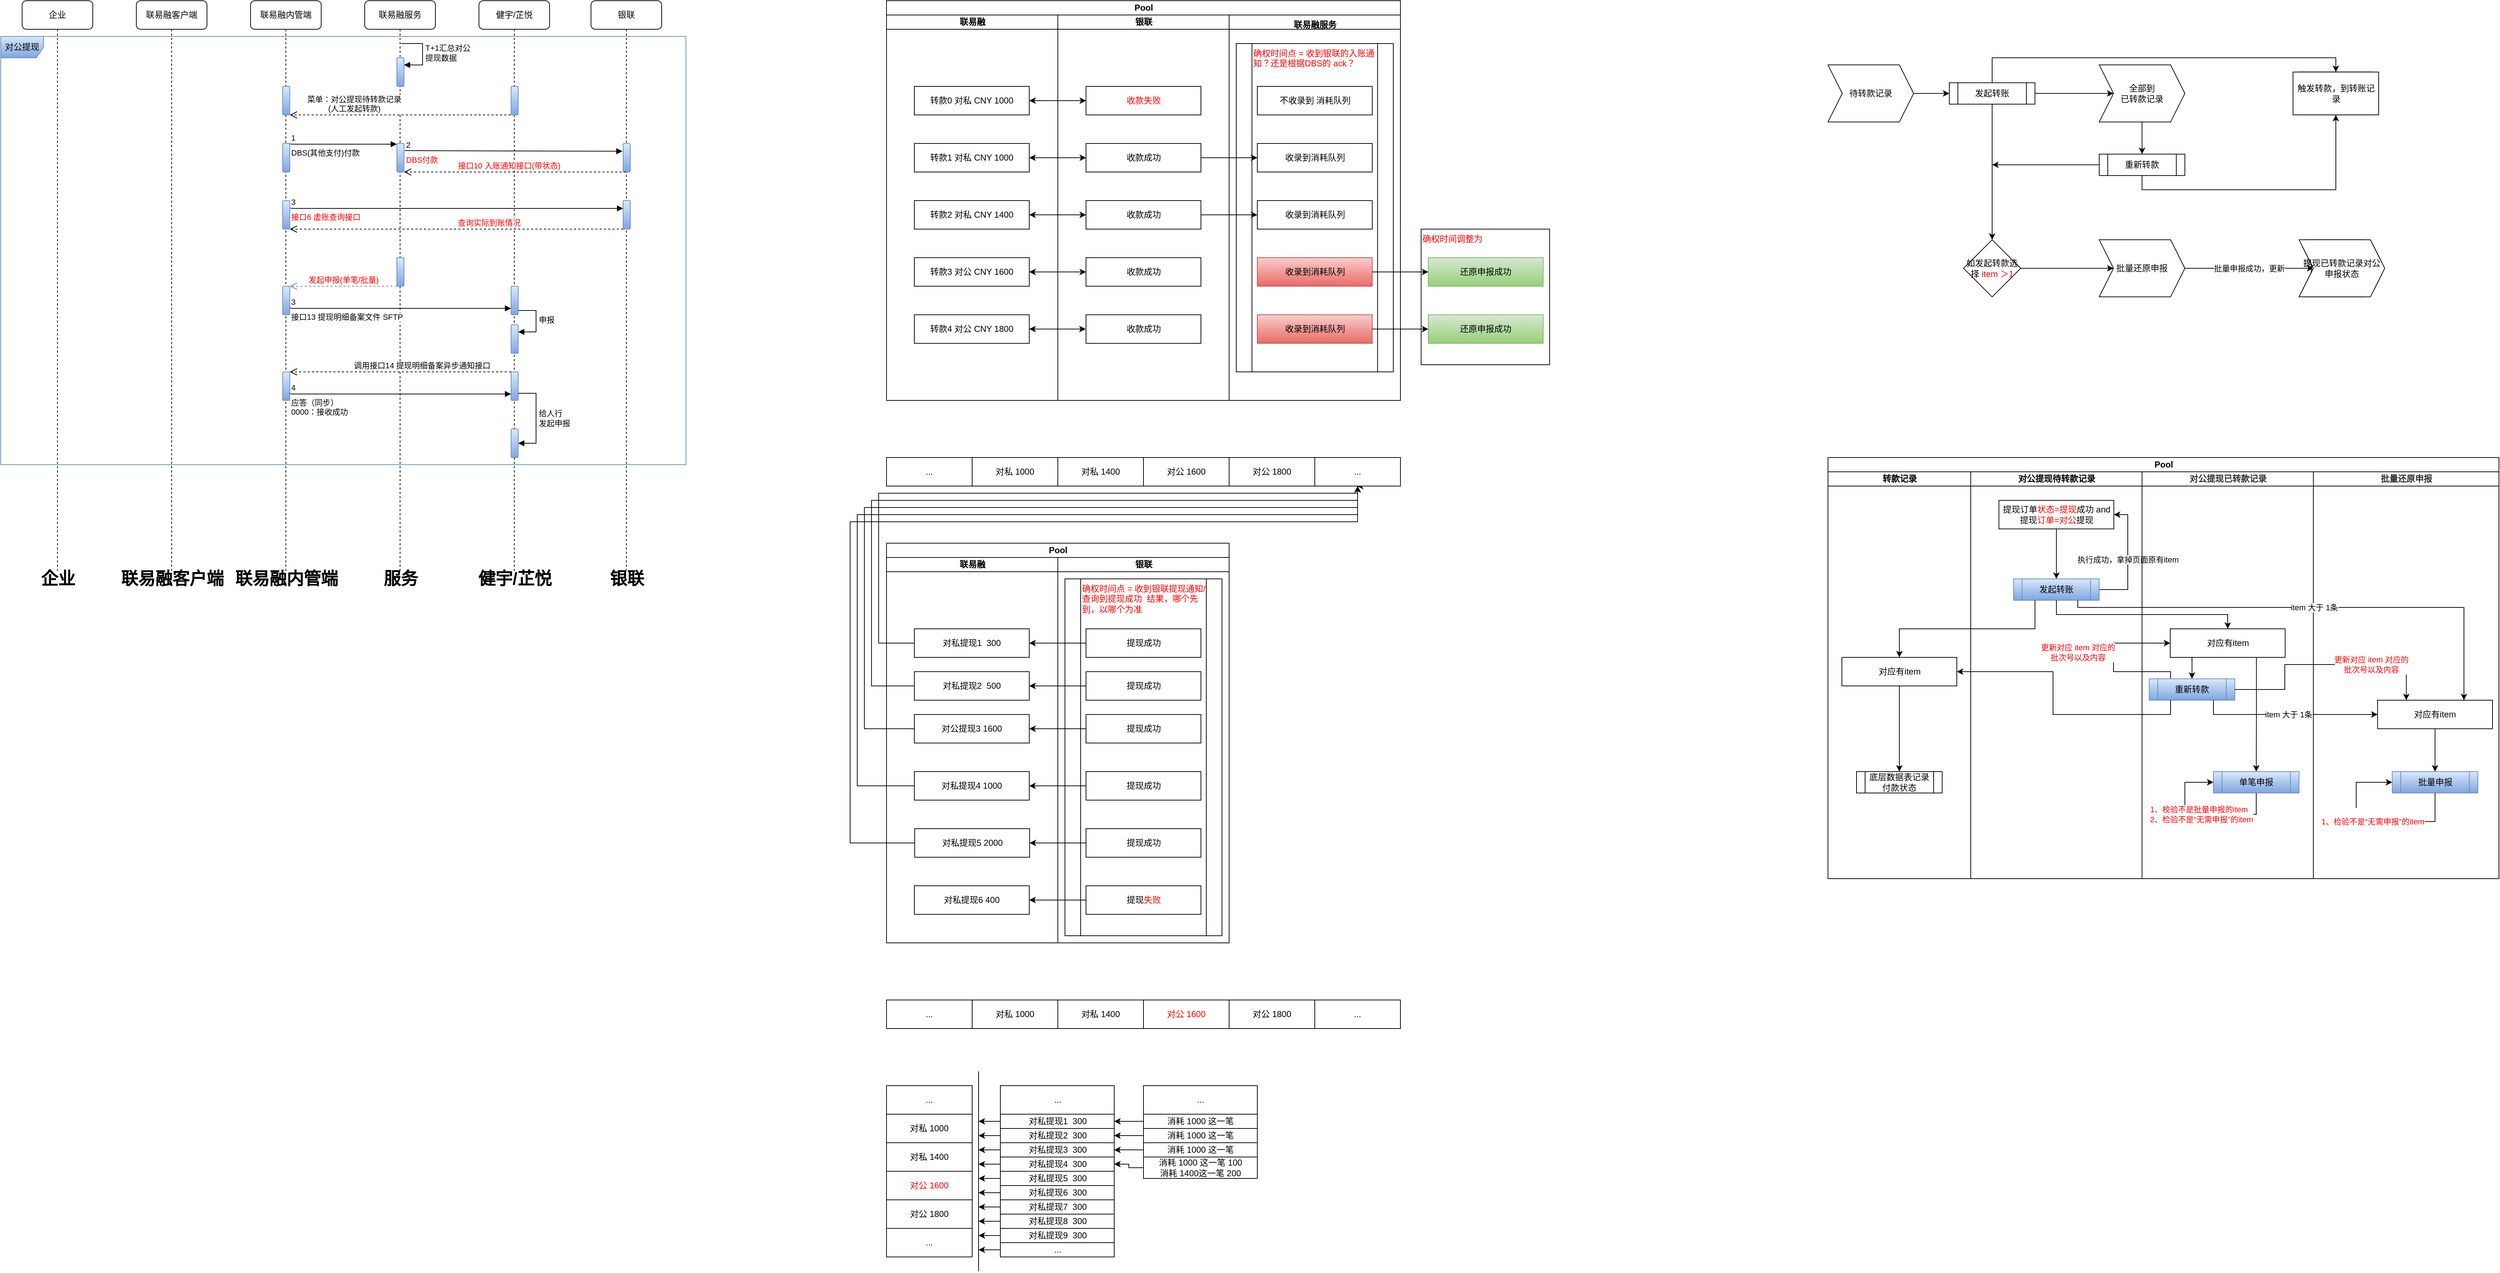 <mxfile version="21.6.1" type="github">
  <diagram name="第 1 页" id="cecb9tNHnT4WKb9MnGJK">
    <mxGraphModel dx="989" dy="534" grid="1" gridSize="10" guides="1" tooltips="1" connect="1" arrows="1" fold="1" page="1" pageScale="1" pageWidth="827" pageHeight="1169" math="0" shadow="0">
      <root>
        <mxCell id="0" />
        <mxCell id="1" parent="0" />
        <mxCell id="uzARrTuZSLdGQsg_Jb-Q-82" value="Pool" style="swimlane;childLayout=stackLayout;resizeParent=1;resizeParentMax=0;startSize=20;html=1;" parent="1" vertex="1">
          <mxGeometry x="1241" y="800" width="480" height="560" as="geometry" />
        </mxCell>
        <mxCell id="uzARrTuZSLdGQsg_Jb-Q-83" value="联易融" style="swimlane;startSize=20;html=1;" parent="uzARrTuZSLdGQsg_Jb-Q-82" vertex="1">
          <mxGeometry y="20" width="240" height="540" as="geometry" />
        </mxCell>
        <mxCell id="uzARrTuZSLdGQsg_Jb-Q-84" value="对私提现2&amp;nbsp; 500" style="rounded=0;whiteSpace=wrap;html=1;" parent="uzARrTuZSLdGQsg_Jb-Q-83" vertex="1">
          <mxGeometry x="39" y="160" width="161" height="40" as="geometry" />
        </mxCell>
        <mxCell id="uzARrTuZSLdGQsg_Jb-Q-85" value="对公提现3 1600" style="rounded=0;whiteSpace=wrap;html=1;" parent="uzARrTuZSLdGQsg_Jb-Q-83" vertex="1">
          <mxGeometry x="39" y="220" width="161" height="40" as="geometry" />
        </mxCell>
        <mxCell id="uzARrTuZSLdGQsg_Jb-Q-86" value="对私提现4 1000" style="rounded=0;whiteSpace=wrap;html=1;" parent="uzARrTuZSLdGQsg_Jb-Q-83" vertex="1">
          <mxGeometry x="39" y="300" width="161" height="40" as="geometry" />
        </mxCell>
        <mxCell id="uzARrTuZSLdGQsg_Jb-Q-114" style="edgeStyle=orthogonalEdgeStyle;rounded=0;orthogonalLoop=1;jettySize=auto;html=1;exitX=0;exitY=0.5;exitDx=0;exitDy=0;" parent="uzARrTuZSLdGQsg_Jb-Q-83" source="uzARrTuZSLdGQsg_Jb-Q-87" edge="1">
          <mxGeometry relative="1" as="geometry">
            <mxPoint x="659" y="-100" as="targetPoint" />
            <Array as="points">
              <mxPoint x="-51" y="400" />
              <mxPoint x="-51" y="-50" />
              <mxPoint x="660" y="-50" />
              <mxPoint x="660" y="-100" />
            </Array>
          </mxGeometry>
        </mxCell>
        <mxCell id="uzARrTuZSLdGQsg_Jb-Q-87" value="对私提现5 2000" style="rounded=0;whiteSpace=wrap;html=1;" parent="uzARrTuZSLdGQsg_Jb-Q-83" vertex="1">
          <mxGeometry x="39.5" y="380" width="161" height="40" as="geometry" />
        </mxCell>
        <mxCell id="uzARrTuZSLdGQsg_Jb-Q-88" value="对私提现1&amp;nbsp; 300" style="rounded=0;whiteSpace=wrap;html=1;" parent="uzARrTuZSLdGQsg_Jb-Q-83" vertex="1">
          <mxGeometry x="39" y="100" width="161" height="40" as="geometry" />
        </mxCell>
        <mxCell id="uzARrTuZSLdGQsg_Jb-Q-107" value="对私提现6 400" style="rounded=0;whiteSpace=wrap;html=1;" parent="uzARrTuZSLdGQsg_Jb-Q-83" vertex="1">
          <mxGeometry x="39" y="460" width="161" height="40" as="geometry" />
        </mxCell>
        <mxCell id="uzARrTuZSLdGQsg_Jb-Q-89" value="银联" style="swimlane;startSize=20;html=1;" parent="uzARrTuZSLdGQsg_Jb-Q-82" vertex="1">
          <mxGeometry x="240" y="20" width="240" height="540" as="geometry" />
        </mxCell>
        <mxCell id="uzARrTuZSLdGQsg_Jb-Q-109" value="确权时间点 = 收到银联提现通知/查询到提现成功&amp;nbsp; 结果，哪个先到，以哪个为准" style="shape=process;whiteSpace=wrap;html=1;backgroundOutline=1;fontColor=#FF0000;verticalAlign=top;align=left;" parent="uzARrTuZSLdGQsg_Jb-Q-89" vertex="1">
          <mxGeometry x="10" y="30" width="220" height="500" as="geometry" />
        </mxCell>
        <mxCell id="uzARrTuZSLdGQsg_Jb-Q-90" value="提现成功" style="rounded=0;whiteSpace=wrap;html=1;" parent="uzARrTuZSLdGQsg_Jb-Q-89" vertex="1">
          <mxGeometry x="39.5" y="100" width="161" height="40" as="geometry" />
        </mxCell>
        <mxCell id="uzARrTuZSLdGQsg_Jb-Q-91" value="提现成功" style="rounded=0;whiteSpace=wrap;html=1;" parent="uzARrTuZSLdGQsg_Jb-Q-89" vertex="1">
          <mxGeometry x="39.5" y="160" width="161" height="40" as="geometry" />
        </mxCell>
        <mxCell id="uzARrTuZSLdGQsg_Jb-Q-92" value="提现成功" style="rounded=0;whiteSpace=wrap;html=1;" parent="uzARrTuZSLdGQsg_Jb-Q-89" vertex="1">
          <mxGeometry x="39.5" y="220" width="161" height="40" as="geometry" />
        </mxCell>
        <mxCell id="uzARrTuZSLdGQsg_Jb-Q-93" value="提现成功" style="rounded=0;whiteSpace=wrap;html=1;" parent="uzARrTuZSLdGQsg_Jb-Q-89" vertex="1">
          <mxGeometry x="39.5" y="300" width="161" height="40" as="geometry" />
        </mxCell>
        <mxCell id="uzARrTuZSLdGQsg_Jb-Q-94" value="提现成功" style="rounded=0;whiteSpace=wrap;html=1;" parent="uzARrTuZSLdGQsg_Jb-Q-89" vertex="1">
          <mxGeometry x="39.5" y="380" width="161" height="40" as="geometry" />
        </mxCell>
        <mxCell id="uzARrTuZSLdGQsg_Jb-Q-108" value="提现&lt;font color=&quot;#ff0000&quot;&gt;失败&lt;/font&gt;" style="rounded=0;whiteSpace=wrap;html=1;" parent="uzARrTuZSLdGQsg_Jb-Q-89" vertex="1">
          <mxGeometry x="39.5" y="460" width="161" height="40" as="geometry" />
        </mxCell>
        <mxCell id="uzARrTuZSLdGQsg_Jb-Q-115" style="edgeStyle=orthogonalEdgeStyle;rounded=0;orthogonalLoop=1;jettySize=auto;html=1;exitX=0;exitY=0.5;exitDx=0;exitDy=0;entryX=1;entryY=0.5;entryDx=0;entryDy=0;" parent="uzARrTuZSLdGQsg_Jb-Q-82" source="uzARrTuZSLdGQsg_Jb-Q-90" target="uzARrTuZSLdGQsg_Jb-Q-88" edge="1">
          <mxGeometry relative="1" as="geometry" />
        </mxCell>
        <mxCell id="uzARrTuZSLdGQsg_Jb-Q-116" style="edgeStyle=orthogonalEdgeStyle;rounded=0;orthogonalLoop=1;jettySize=auto;html=1;exitX=0;exitY=0.5;exitDx=0;exitDy=0;entryX=1;entryY=0.5;entryDx=0;entryDy=0;" parent="uzARrTuZSLdGQsg_Jb-Q-82" source="uzARrTuZSLdGQsg_Jb-Q-91" target="uzARrTuZSLdGQsg_Jb-Q-84" edge="1">
          <mxGeometry relative="1" as="geometry" />
        </mxCell>
        <mxCell id="uzARrTuZSLdGQsg_Jb-Q-117" style="edgeStyle=orthogonalEdgeStyle;rounded=0;orthogonalLoop=1;jettySize=auto;html=1;exitX=0;exitY=0.5;exitDx=0;exitDy=0;entryX=1;entryY=0.5;entryDx=0;entryDy=0;" parent="uzARrTuZSLdGQsg_Jb-Q-82" source="uzARrTuZSLdGQsg_Jb-Q-92" target="uzARrTuZSLdGQsg_Jb-Q-85" edge="1">
          <mxGeometry relative="1" as="geometry" />
        </mxCell>
        <mxCell id="uzARrTuZSLdGQsg_Jb-Q-118" style="edgeStyle=orthogonalEdgeStyle;rounded=0;orthogonalLoop=1;jettySize=auto;html=1;exitX=0;exitY=0.5;exitDx=0;exitDy=0;entryX=1;entryY=0.5;entryDx=0;entryDy=0;" parent="uzARrTuZSLdGQsg_Jb-Q-82" source="uzARrTuZSLdGQsg_Jb-Q-93" target="uzARrTuZSLdGQsg_Jb-Q-86" edge="1">
          <mxGeometry relative="1" as="geometry" />
        </mxCell>
        <mxCell id="uzARrTuZSLdGQsg_Jb-Q-119" style="edgeStyle=orthogonalEdgeStyle;rounded=0;orthogonalLoop=1;jettySize=auto;html=1;exitX=0;exitY=0.5;exitDx=0;exitDy=0;entryX=1;entryY=0.5;entryDx=0;entryDy=0;" parent="uzARrTuZSLdGQsg_Jb-Q-82" source="uzARrTuZSLdGQsg_Jb-Q-94" target="uzARrTuZSLdGQsg_Jb-Q-87" edge="1">
          <mxGeometry relative="1" as="geometry" />
        </mxCell>
        <mxCell id="uzARrTuZSLdGQsg_Jb-Q-120" style="edgeStyle=orthogonalEdgeStyle;rounded=0;orthogonalLoop=1;jettySize=auto;html=1;exitX=0;exitY=0.5;exitDx=0;exitDy=0;entryX=1;entryY=0.5;entryDx=0;entryDy=0;" parent="uzARrTuZSLdGQsg_Jb-Q-82" source="uzARrTuZSLdGQsg_Jb-Q-108" target="uzARrTuZSLdGQsg_Jb-Q-107" edge="1">
          <mxGeometry relative="1" as="geometry" />
        </mxCell>
        <mxCell id="uzARrTuZSLdGQsg_Jb-Q-73" value="确权时间调整为" style="rounded=0;whiteSpace=wrap;html=1;strokeColor=#000000;fontColor=#FF0000;align=left;verticalAlign=top;" parent="1" vertex="1">
          <mxGeometry x="1990" y="360" width="180" height="190" as="geometry" />
        </mxCell>
        <mxCell id="uzARrTuZSLdGQsg_Jb-Q-48" value="Pool" style="swimlane;childLayout=stackLayout;resizeParent=1;resizeParentMax=0;startSize=20;html=1;" parent="1" vertex="1">
          <mxGeometry x="1241" y="40" width="720" height="560" as="geometry" />
        </mxCell>
        <mxCell id="uzARrTuZSLdGQsg_Jb-Q-49" value="联易融" style="swimlane;startSize=20;html=1;" parent="uzARrTuZSLdGQsg_Jb-Q-48" vertex="1">
          <mxGeometry y="20" width="240" height="540" as="geometry" />
        </mxCell>
        <mxCell id="uzARrTuZSLdGQsg_Jb-Q-52" value="转款1 对私 CNY 1000" style="rounded=0;whiteSpace=wrap;html=1;" parent="uzARrTuZSLdGQsg_Jb-Q-49" vertex="1">
          <mxGeometry x="39" y="180" width="161" height="40" as="geometry" />
        </mxCell>
        <mxCell id="uzARrTuZSLdGQsg_Jb-Q-53" value="转款2 对私 CNY 1400" style="rounded=0;whiteSpace=wrap;html=1;" parent="uzARrTuZSLdGQsg_Jb-Q-49" vertex="1">
          <mxGeometry x="39" y="260" width="161" height="40" as="geometry" />
        </mxCell>
        <mxCell id="uzARrTuZSLdGQsg_Jb-Q-54" value="转款3 对公 CNY 1600" style="rounded=0;whiteSpace=wrap;html=1;" parent="uzARrTuZSLdGQsg_Jb-Q-49" vertex="1">
          <mxGeometry x="39" y="340" width="161" height="40" as="geometry" />
        </mxCell>
        <mxCell id="uzARrTuZSLdGQsg_Jb-Q-55" value="转款4 对公 CNY 1800" style="rounded=0;whiteSpace=wrap;html=1;" parent="uzARrTuZSLdGQsg_Jb-Q-49" vertex="1">
          <mxGeometry x="39" y="420" width="161" height="40" as="geometry" />
        </mxCell>
        <mxCell id="uzARrTuZSLdGQsg_Jb-Q-56" value="转款0 对私 CNY 1000" style="rounded=0;whiteSpace=wrap;html=1;" parent="uzARrTuZSLdGQsg_Jb-Q-49" vertex="1">
          <mxGeometry x="39" y="100" width="161" height="40" as="geometry" />
        </mxCell>
        <mxCell id="uzARrTuZSLdGQsg_Jb-Q-50" value="银联" style="swimlane;startSize=20;html=1;" parent="uzARrTuZSLdGQsg_Jb-Q-48" vertex="1">
          <mxGeometry x="240" y="20" width="240" height="540" as="geometry" />
        </mxCell>
        <mxCell id="uzARrTuZSLdGQsg_Jb-Q-57" value="收款失败" style="rounded=0;whiteSpace=wrap;html=1;fontColor=#FF0000;" parent="uzARrTuZSLdGQsg_Jb-Q-50" vertex="1">
          <mxGeometry x="39.5" y="100" width="161" height="40" as="geometry" />
        </mxCell>
        <mxCell id="uzARrTuZSLdGQsg_Jb-Q-58" value="收款成功" style="rounded=0;whiteSpace=wrap;html=1;" parent="uzARrTuZSLdGQsg_Jb-Q-50" vertex="1">
          <mxGeometry x="39.5" y="180" width="161" height="40" as="geometry" />
        </mxCell>
        <mxCell id="uzARrTuZSLdGQsg_Jb-Q-59" value="收款成功" style="rounded=0;whiteSpace=wrap;html=1;" parent="uzARrTuZSLdGQsg_Jb-Q-50" vertex="1">
          <mxGeometry x="39.5" y="260" width="161" height="40" as="geometry" />
        </mxCell>
        <mxCell id="uzARrTuZSLdGQsg_Jb-Q-60" value="收款成功" style="rounded=0;whiteSpace=wrap;html=1;" parent="uzARrTuZSLdGQsg_Jb-Q-50" vertex="1">
          <mxGeometry x="39.5" y="340" width="161" height="40" as="geometry" />
        </mxCell>
        <mxCell id="uzARrTuZSLdGQsg_Jb-Q-61" value="收款成功" style="rounded=0;whiteSpace=wrap;html=1;" parent="uzARrTuZSLdGQsg_Jb-Q-50" vertex="1">
          <mxGeometry x="39.5" y="420" width="161" height="40" as="geometry" />
        </mxCell>
        <mxCell id="uzARrTuZSLdGQsg_Jb-Q-62" value="联易融服务" style="swimlane;startSize=20;html=1;verticalAlign=top;" parent="uzARrTuZSLdGQsg_Jb-Q-48" vertex="1">
          <mxGeometry x="480" y="20" width="240" height="540" as="geometry" />
        </mxCell>
        <mxCell id="uzARrTuZSLdGQsg_Jb-Q-68" value="确权时间点 = 收到银联的入账通知？还是根据DBS的 ack？" style="shape=process;whiteSpace=wrap;html=1;backgroundOutline=1;fontColor=#FF0000;verticalAlign=top;align=left;" parent="uzARrTuZSLdGQsg_Jb-Q-62" vertex="1">
          <mxGeometry x="10" y="40" width="220" height="460" as="geometry" />
        </mxCell>
        <mxCell id="uzARrTuZSLdGQsg_Jb-Q-63" value="不收录到 消耗队列" style="rounded=0;whiteSpace=wrap;html=1;" parent="uzARrTuZSLdGQsg_Jb-Q-62" vertex="1">
          <mxGeometry x="39.5" y="100" width="161" height="40" as="geometry" />
        </mxCell>
        <mxCell id="uzARrTuZSLdGQsg_Jb-Q-64" value="收录到消耗队列" style="rounded=0;whiteSpace=wrap;html=1;" parent="uzARrTuZSLdGQsg_Jb-Q-62" vertex="1">
          <mxGeometry x="39.5" y="180" width="161" height="40" as="geometry" />
        </mxCell>
        <mxCell id="uzARrTuZSLdGQsg_Jb-Q-65" value="收录到消耗队列" style="rounded=0;whiteSpace=wrap;html=1;" parent="uzARrTuZSLdGQsg_Jb-Q-62" vertex="1">
          <mxGeometry x="39.5" y="260" width="161" height="40" as="geometry" />
        </mxCell>
        <mxCell id="uzARrTuZSLdGQsg_Jb-Q-66" value="收录到消耗队列" style="rounded=0;whiteSpace=wrap;html=1;fillColor=#f8cecc;gradientColor=#ea6b66;strokeColor=#b85450;" parent="uzARrTuZSLdGQsg_Jb-Q-62" vertex="1">
          <mxGeometry x="39.5" y="340" width="161" height="40" as="geometry" />
        </mxCell>
        <mxCell id="uzARrTuZSLdGQsg_Jb-Q-67" value="收录到消耗队列" style="rounded=0;whiteSpace=wrap;html=1;fillColor=#f8cecc;gradientColor=#ea6b66;strokeColor=#b85450;" parent="uzARrTuZSLdGQsg_Jb-Q-62" vertex="1">
          <mxGeometry x="39.5" y="420" width="161" height="40" as="geometry" />
        </mxCell>
        <mxCell id="uzARrTuZSLdGQsg_Jb-Q-102" style="edgeStyle=orthogonalEdgeStyle;rounded=0;orthogonalLoop=1;jettySize=auto;html=1;exitX=1;exitY=0.5;exitDx=0;exitDy=0;entryX=0;entryY=0.5;entryDx=0;entryDy=0;startArrow=classic;startFill=1;" parent="uzARrTuZSLdGQsg_Jb-Q-48" source="uzARrTuZSLdGQsg_Jb-Q-56" target="uzARrTuZSLdGQsg_Jb-Q-57" edge="1">
          <mxGeometry relative="1" as="geometry" />
        </mxCell>
        <mxCell id="uzARrTuZSLdGQsg_Jb-Q-103" style="edgeStyle=orthogonalEdgeStyle;rounded=0;orthogonalLoop=1;jettySize=auto;html=1;exitX=1;exitY=0.5;exitDx=0;exitDy=0;entryX=0;entryY=0.5;entryDx=0;entryDy=0;startArrow=classic;startFill=1;" parent="uzARrTuZSLdGQsg_Jb-Q-48" source="uzARrTuZSLdGQsg_Jb-Q-52" target="uzARrTuZSLdGQsg_Jb-Q-58" edge="1">
          <mxGeometry relative="1" as="geometry">
            <mxPoint x="210" y="150" as="sourcePoint" />
            <mxPoint x="290" y="150" as="targetPoint" />
          </mxGeometry>
        </mxCell>
        <mxCell id="uzARrTuZSLdGQsg_Jb-Q-104" style="edgeStyle=orthogonalEdgeStyle;rounded=0;orthogonalLoop=1;jettySize=auto;html=1;exitX=1;exitY=0.5;exitDx=0;exitDy=0;startArrow=classic;startFill=1;entryX=0;entryY=0.5;entryDx=0;entryDy=0;" parent="uzARrTuZSLdGQsg_Jb-Q-48" source="uzARrTuZSLdGQsg_Jb-Q-53" target="uzARrTuZSLdGQsg_Jb-Q-59" edge="1">
          <mxGeometry relative="1" as="geometry">
            <mxPoint x="210" y="230" as="sourcePoint" />
            <mxPoint x="269" y="300" as="targetPoint" />
            <Array as="points" />
          </mxGeometry>
        </mxCell>
        <mxCell id="uzARrTuZSLdGQsg_Jb-Q-105" style="edgeStyle=orthogonalEdgeStyle;rounded=0;orthogonalLoop=1;jettySize=auto;html=1;exitX=1;exitY=0.5;exitDx=0;exitDy=0;startArrow=classic;startFill=1;entryX=0;entryY=0.5;entryDx=0;entryDy=0;" parent="uzARrTuZSLdGQsg_Jb-Q-48" source="uzARrTuZSLdGQsg_Jb-Q-54" target="uzARrTuZSLdGQsg_Jb-Q-60" edge="1">
          <mxGeometry relative="1" as="geometry">
            <mxPoint x="210" y="310" as="sourcePoint" />
            <mxPoint x="290" y="310" as="targetPoint" />
            <Array as="points" />
          </mxGeometry>
        </mxCell>
        <mxCell id="uzARrTuZSLdGQsg_Jb-Q-121" style="edgeStyle=orthogonalEdgeStyle;rounded=0;orthogonalLoop=1;jettySize=auto;html=1;exitX=1;exitY=0.5;exitDx=0;exitDy=0;entryX=0;entryY=0.5;entryDx=0;entryDy=0;" parent="uzARrTuZSLdGQsg_Jb-Q-48" source="uzARrTuZSLdGQsg_Jb-Q-58" target="uzARrTuZSLdGQsg_Jb-Q-64" edge="1">
          <mxGeometry relative="1" as="geometry" />
        </mxCell>
        <mxCell id="uzARrTuZSLdGQsg_Jb-Q-122" style="edgeStyle=orthogonalEdgeStyle;rounded=0;orthogonalLoop=1;jettySize=auto;html=1;exitX=1;exitY=0.5;exitDx=0;exitDy=0;entryX=0;entryY=0.5;entryDx=0;entryDy=0;" parent="uzARrTuZSLdGQsg_Jb-Q-48" source="uzARrTuZSLdGQsg_Jb-Q-59" target="uzARrTuZSLdGQsg_Jb-Q-65" edge="1">
          <mxGeometry relative="1" as="geometry" />
        </mxCell>
        <mxCell id="uzARrTuZSLdGQsg_Jb-Q-1" value="企业" style="shape=umlLifeline;perimeter=lifelinePerimeter;whiteSpace=wrap;html=1;container=1;dropTarget=0;collapsible=0;recursiveResize=0;outlineConnect=0;portConstraint=eastwest;newEdgeStyle={&quot;edgeStyle&quot;:&quot;elbowEdgeStyle&quot;,&quot;elbow&quot;:&quot;vertical&quot;,&quot;curved&quot;:0,&quot;rounded&quot;:0};rounded=1;" parent="1" vertex="1">
          <mxGeometry x="30" y="40" width="99" height="800" as="geometry" />
        </mxCell>
        <mxCell id="uzARrTuZSLdGQsg_Jb-Q-2" value="联易融客户端" style="shape=umlLifeline;perimeter=lifelinePerimeter;whiteSpace=wrap;html=1;container=1;dropTarget=0;collapsible=0;recursiveResize=0;outlineConnect=0;portConstraint=eastwest;newEdgeStyle={&quot;edgeStyle&quot;:&quot;elbowEdgeStyle&quot;,&quot;elbow&quot;:&quot;vertical&quot;,&quot;curved&quot;:0,&quot;rounded&quot;:0};rounded=1;" parent="1" vertex="1">
          <mxGeometry x="190" y="40" width="99" height="800" as="geometry" />
        </mxCell>
        <mxCell id="uzARrTuZSLdGQsg_Jb-Q-3" value="联易融内管端" style="shape=umlLifeline;perimeter=lifelinePerimeter;whiteSpace=wrap;html=1;container=1;dropTarget=0;collapsible=0;recursiveResize=0;outlineConnect=0;portConstraint=eastwest;newEdgeStyle={&quot;edgeStyle&quot;:&quot;elbowEdgeStyle&quot;,&quot;elbow&quot;:&quot;vertical&quot;,&quot;curved&quot;:0,&quot;rounded&quot;:0};rounded=1;" parent="1" vertex="1">
          <mxGeometry x="350" y="40" width="99" height="800" as="geometry" />
        </mxCell>
        <mxCell id="uzARrTuZSLdGQsg_Jb-Q-4" value="" style="html=1;points=[];perimeter=orthogonalPerimeter;outlineConnect=0;targetShapes=umlLifeline;portConstraint=eastwest;newEdgeStyle={&quot;edgeStyle&quot;:&quot;elbowEdgeStyle&quot;,&quot;elbow&quot;:&quot;vertical&quot;,&quot;curved&quot;:0,&quot;rounded&quot;:0};fillColor=#dae8fc;gradientColor=#7ea6e0;strokeColor=#6c8ebf;rounded=1;" parent="uzARrTuZSLdGQsg_Jb-Q-3" vertex="1">
          <mxGeometry x="45" y="200" width="10" height="40" as="geometry" />
        </mxCell>
        <mxCell id="uzARrTuZSLdGQsg_Jb-Q-5" value="联易融服务" style="shape=umlLifeline;perimeter=lifelinePerimeter;whiteSpace=wrap;html=1;container=1;dropTarget=0;collapsible=0;recursiveResize=0;outlineConnect=0;portConstraint=eastwest;newEdgeStyle={&quot;edgeStyle&quot;:&quot;elbowEdgeStyle&quot;,&quot;elbow&quot;:&quot;vertical&quot;,&quot;curved&quot;:0,&quot;rounded&quot;:0};rounded=1;" parent="1" vertex="1">
          <mxGeometry x="510" y="40" width="99" height="800" as="geometry" />
        </mxCell>
        <mxCell id="uzARrTuZSLdGQsg_Jb-Q-6" value="" style="html=1;points=[];perimeter=orthogonalPerimeter;outlineConnect=0;targetShapes=umlLifeline;portConstraint=eastwest;newEdgeStyle={&quot;edgeStyle&quot;:&quot;elbowEdgeStyle&quot;,&quot;elbow&quot;:&quot;vertical&quot;,&quot;curved&quot;:0,&quot;rounded&quot;:0};fillColor=#dae8fc;strokeColor=#6c8ebf;gradientColor=#7ea6e0;rounded=1;" parent="uzARrTuZSLdGQsg_Jb-Q-5" vertex="1">
          <mxGeometry x="45" y="80" width="10" height="40" as="geometry" />
        </mxCell>
        <mxCell id="uzARrTuZSLdGQsg_Jb-Q-7" value="T+1汇总对公&lt;br&gt;提现数据" style="html=1;align=left;spacingLeft=2;endArrow=block;rounded=1;edgeStyle=orthogonalEdgeStyle;curved=0;rounded=0;" parent="uzARrTuZSLdGQsg_Jb-Q-5" target="uzARrTuZSLdGQsg_Jb-Q-6" edge="1">
          <mxGeometry relative="1" as="geometry">
            <mxPoint x="51" y="60" as="sourcePoint" />
            <Array as="points">
              <mxPoint x="81" y="90" />
            </Array>
          </mxGeometry>
        </mxCell>
        <mxCell id="uzARrTuZSLdGQsg_Jb-Q-8" value="健宇/芷悦" style="shape=umlLifeline;perimeter=lifelinePerimeter;whiteSpace=wrap;html=1;container=1;dropTarget=0;collapsible=0;recursiveResize=0;outlineConnect=0;portConstraint=eastwest;newEdgeStyle={&quot;edgeStyle&quot;:&quot;elbowEdgeStyle&quot;,&quot;elbow&quot;:&quot;vertical&quot;,&quot;curved&quot;:0,&quot;rounded&quot;:0};rounded=1;" parent="1" vertex="1">
          <mxGeometry x="670" y="40" width="99" height="800" as="geometry" />
        </mxCell>
        <mxCell id="uzARrTuZSLdGQsg_Jb-Q-9" value="" style="html=1;points=[];perimeter=orthogonalPerimeter;outlineConnect=0;targetShapes=umlLifeline;portConstraint=eastwest;newEdgeStyle={&quot;edgeStyle&quot;:&quot;elbowEdgeStyle&quot;,&quot;elbow&quot;:&quot;vertical&quot;,&quot;curved&quot;:0,&quot;rounded&quot;:0};fillColor=#dae8fc;gradientColor=#7ea6e0;strokeColor=#6c8ebf;rounded=1;" parent="uzARrTuZSLdGQsg_Jb-Q-8" vertex="1">
          <mxGeometry x="45" y="120" width="10" height="40" as="geometry" />
        </mxCell>
        <mxCell id="uzARrTuZSLdGQsg_Jb-Q-10" value="" style="html=1;points=[];perimeter=orthogonalPerimeter;outlineConnect=0;targetShapes=umlLifeline;portConstraint=eastwest;newEdgeStyle={&quot;edgeStyle&quot;:&quot;elbowEdgeStyle&quot;,&quot;elbow&quot;:&quot;vertical&quot;,&quot;curved&quot;:0,&quot;rounded&quot;:0};fillColor=#dae8fc;gradientColor=#7ea6e0;strokeColor=#6c8ebf;rounded=1;" parent="uzARrTuZSLdGQsg_Jb-Q-8" vertex="1">
          <mxGeometry x="45" y="454" width="10" height="40" as="geometry" />
        </mxCell>
        <mxCell id="uzARrTuZSLdGQsg_Jb-Q-11" value="申报" style="html=1;align=left;spacingLeft=2;endArrow=block;rounded=1;edgeStyle=orthogonalEdgeStyle;curved=0;rounded=0;" parent="uzARrTuZSLdGQsg_Jb-Q-8" target="uzARrTuZSLdGQsg_Jb-Q-10" edge="1">
          <mxGeometry relative="1" as="geometry">
            <mxPoint x="50" y="434" as="sourcePoint" />
            <Array as="points">
              <mxPoint x="80" y="464" />
            </Array>
          </mxGeometry>
        </mxCell>
        <mxCell id="uzARrTuZSLdGQsg_Jb-Q-12" value="" style="html=1;points=[];perimeter=orthogonalPerimeter;outlineConnect=0;targetShapes=umlLifeline;portConstraint=eastwest;newEdgeStyle={&quot;edgeStyle&quot;:&quot;elbowEdgeStyle&quot;,&quot;elbow&quot;:&quot;vertical&quot;,&quot;curved&quot;:0,&quot;rounded&quot;:0};fillColor=#dae8fc;gradientColor=#7ea6e0;strokeColor=#6c8ebf;rounded=1;" parent="uzARrTuZSLdGQsg_Jb-Q-8" vertex="1">
          <mxGeometry x="45" y="520" width="10" height="40" as="geometry" />
        </mxCell>
        <mxCell id="uzARrTuZSLdGQsg_Jb-Q-13" value="" style="html=1;points=[];perimeter=orthogonalPerimeter;outlineConnect=0;targetShapes=umlLifeline;portConstraint=eastwest;newEdgeStyle={&quot;edgeStyle&quot;:&quot;elbowEdgeStyle&quot;,&quot;elbow&quot;:&quot;vertical&quot;,&quot;curved&quot;:0,&quot;rounded&quot;:0};fillColor=#dae8fc;strokeColor=#6c8ebf;rounded=1;gradientColor=#7ea6e0;" parent="uzARrTuZSLdGQsg_Jb-Q-8" vertex="1">
          <mxGeometry x="-275" y="400" width="10" height="40" as="geometry" />
        </mxCell>
        <mxCell id="uzARrTuZSLdGQsg_Jb-Q-14" value="" style="html=1;points=[];perimeter=orthogonalPerimeter;outlineConnect=0;targetShapes=umlLifeline;portConstraint=eastwest;newEdgeStyle={&quot;edgeStyle&quot;:&quot;elbowEdgeStyle&quot;,&quot;elbow&quot;:&quot;vertical&quot;,&quot;curved&quot;:0,&quot;rounded&quot;:0};fillColor=#dae8fc;strokeColor=#6c8ebf;rounded=1;gradientColor=#7ea6e0;" parent="uzARrTuZSLdGQsg_Jb-Q-8" vertex="1">
          <mxGeometry x="45" y="400" width="10" height="40" as="geometry" />
        </mxCell>
        <mxCell id="uzARrTuZSLdGQsg_Jb-Q-15" value="" style="html=1;points=[];perimeter=orthogonalPerimeter;outlineConnect=0;targetShapes=umlLifeline;portConstraint=eastwest;newEdgeStyle={&quot;edgeStyle&quot;:&quot;elbowEdgeStyle&quot;,&quot;elbow&quot;:&quot;vertical&quot;,&quot;curved&quot;:0,&quot;rounded&quot;:0};fillColor=#dae8fc;gradientColor=#7ea6e0;strokeColor=#6c8ebf;rounded=1;" parent="uzARrTuZSLdGQsg_Jb-Q-8" vertex="1">
          <mxGeometry x="-115" y="360" width="10" height="40" as="geometry" />
        </mxCell>
        <mxCell id="uzARrTuZSLdGQsg_Jb-Q-16" value="&lt;font&gt;发起申报(单笔/批量)&lt;/font&gt;" style="html=1;verticalAlign=bottom;endArrow=open;dashed=1;endSize=8;edgeStyle=elbowEdgeStyle;elbow=vertical;curved=0;rounded=1;fillColor=#dae8fc;gradientColor=#7ea6e0;strokeColor=#6c8ebf;fontColor=#FF0000;" parent="uzARrTuZSLdGQsg_Jb-Q-8" edge="1">
          <mxGeometry relative="1" as="geometry">
            <mxPoint x="-115" y="400" as="sourcePoint" />
            <mxPoint x="-265" y="400" as="targetPoint" />
            <Array as="points">
              <mxPoint x="-240" y="400" />
            </Array>
            <mxPoint as="offset" />
          </mxGeometry>
        </mxCell>
        <mxCell id="uzARrTuZSLdGQsg_Jb-Q-17" value="接口13 提现明细备案文件 SFTP" style="endArrow=block;endFill=1;html=1;edgeStyle=orthogonalEdgeStyle;align=left;verticalAlign=top;rounded=1;" parent="uzARrTuZSLdGQsg_Jb-Q-8" edge="1">
          <mxGeometry x="-1" relative="1" as="geometry">
            <mxPoint x="-265" y="430" as="sourcePoint" />
            <mxPoint x="45" y="431" as="targetPoint" />
            <Array as="points">
              <mxPoint x="-265" y="431" />
            </Array>
            <mxPoint as="offset" />
          </mxGeometry>
        </mxCell>
        <mxCell id="uzARrTuZSLdGQsg_Jb-Q-18" value="3" style="edgeLabel;resizable=0;html=1;align=left;verticalAlign=bottom;rounded=1;" parent="uzARrTuZSLdGQsg_Jb-Q-17" connectable="0" vertex="1">
          <mxGeometry x="-1" relative="1" as="geometry" />
        </mxCell>
        <mxCell id="uzARrTuZSLdGQsg_Jb-Q-19" value="" style="html=1;points=[];perimeter=orthogonalPerimeter;outlineConnect=0;targetShapes=umlLifeline;portConstraint=eastwest;newEdgeStyle={&quot;edgeStyle&quot;:&quot;elbowEdgeStyle&quot;,&quot;elbow&quot;:&quot;vertical&quot;,&quot;curved&quot;:0,&quot;rounded&quot;:0};fillColor=#dae8fc;gradientColor=#7ea6e0;strokeColor=#6c8ebf;rounded=1;" parent="uzARrTuZSLdGQsg_Jb-Q-8" vertex="1">
          <mxGeometry x="-275" y="520" width="10" height="40" as="geometry" />
        </mxCell>
        <mxCell id="uzARrTuZSLdGQsg_Jb-Q-20" value="调用接口14 提现明细备案异步通知接口" style="html=1;verticalAlign=bottom;endArrow=open;dashed=1;endSize=8;edgeStyle=elbowEdgeStyle;elbow=vertical;curved=0;rounded=1;" parent="uzARrTuZSLdGQsg_Jb-Q-8" edge="1">
          <mxGeometry x="-0.194" relative="1" as="geometry">
            <mxPoint x="45" y="520" as="sourcePoint" />
            <mxPoint x="-265" y="520" as="targetPoint" />
            <Array as="points">
              <mxPoint x="-240" y="520" />
            </Array>
            <mxPoint as="offset" />
          </mxGeometry>
        </mxCell>
        <mxCell id="uzARrTuZSLdGQsg_Jb-Q-21" value="应答（同步）&lt;br&gt;0000：接收成功" style="endArrow=block;endFill=1;html=1;edgeStyle=orthogonalEdgeStyle;align=left;verticalAlign=top;rounded=1;" parent="uzARrTuZSLdGQsg_Jb-Q-8" edge="1">
          <mxGeometry x="-1" relative="1" as="geometry">
            <mxPoint x="-265" y="550" as="sourcePoint" />
            <mxPoint x="45" y="551" as="targetPoint" />
            <Array as="points">
              <mxPoint x="-265" y="551" />
            </Array>
            <mxPoint as="offset" />
          </mxGeometry>
        </mxCell>
        <mxCell id="uzARrTuZSLdGQsg_Jb-Q-22" value="4" style="edgeLabel;resizable=0;html=1;align=left;verticalAlign=bottom;rounded=1;" parent="uzARrTuZSLdGQsg_Jb-Q-21" connectable="0" vertex="1">
          <mxGeometry x="-1" relative="1" as="geometry" />
        </mxCell>
        <mxCell id="uzARrTuZSLdGQsg_Jb-Q-23" value="" style="html=1;points=[];perimeter=orthogonalPerimeter;outlineConnect=0;targetShapes=umlLifeline;portConstraint=eastwest;newEdgeStyle={&quot;edgeStyle&quot;:&quot;elbowEdgeStyle&quot;,&quot;elbow&quot;:&quot;vertical&quot;,&quot;curved&quot;:0,&quot;rounded&quot;:0};fillColor=#dae8fc;gradientColor=#7ea6e0;strokeColor=#6c8ebf;rounded=1;" parent="uzARrTuZSLdGQsg_Jb-Q-8" vertex="1">
          <mxGeometry x="45" y="600" width="10" height="40" as="geometry" />
        </mxCell>
        <mxCell id="uzARrTuZSLdGQsg_Jb-Q-24" value="给人行&lt;br&gt;发起申报" style="html=1;align=left;spacingLeft=2;endArrow=block;rounded=1;edgeStyle=orthogonalEdgeStyle;curved=0;rounded=0;" parent="uzARrTuZSLdGQsg_Jb-Q-8" source="uzARrTuZSLdGQsg_Jb-Q-12" target="uzARrTuZSLdGQsg_Jb-Q-23" edge="1">
          <mxGeometry relative="1" as="geometry">
            <mxPoint x="54.5" y="560" as="sourcePoint" />
            <Array as="points">
              <mxPoint x="80" y="550" />
              <mxPoint x="80" y="620" />
            </Array>
            <mxPoint x="105" y="570" as="targetPoint" />
          </mxGeometry>
        </mxCell>
        <mxCell id="uzARrTuZSLdGQsg_Jb-Q-25" value="" style="html=1;points=[];perimeter=orthogonalPerimeter;outlineConnect=0;targetShapes=umlLifeline;portConstraint=eastwest;newEdgeStyle={&quot;edgeStyle&quot;:&quot;elbowEdgeStyle&quot;,&quot;elbow&quot;:&quot;vertical&quot;,&quot;curved&quot;:0,&quot;rounded&quot;:0};fillColor=#dae8fc;strokeColor=#6c8ebf;rounded=1;gradientColor=#7ea6e0;" parent="uzARrTuZSLdGQsg_Jb-Q-8" vertex="1">
          <mxGeometry x="-115" y="360" width="10" height="40" as="geometry" />
        </mxCell>
        <mxCell id="uzARrTuZSLdGQsg_Jb-Q-26" value="银联" style="shape=umlLifeline;perimeter=lifelinePerimeter;whiteSpace=wrap;html=1;container=1;dropTarget=0;collapsible=0;recursiveResize=0;outlineConnect=0;portConstraint=eastwest;newEdgeStyle={&quot;edgeStyle&quot;:&quot;elbowEdgeStyle&quot;,&quot;elbow&quot;:&quot;vertical&quot;,&quot;curved&quot;:0,&quot;rounded&quot;:0};rounded=1;" parent="1" vertex="1">
          <mxGeometry x="827" y="40" width="99" height="800" as="geometry" />
        </mxCell>
        <mxCell id="uzARrTuZSLdGQsg_Jb-Q-27" value="" style="html=1;points=[];perimeter=orthogonalPerimeter;outlineConnect=0;targetShapes=umlLifeline;portConstraint=eastwest;newEdgeStyle={&quot;edgeStyle&quot;:&quot;elbowEdgeStyle&quot;,&quot;elbow&quot;:&quot;vertical&quot;,&quot;curved&quot;:0,&quot;rounded&quot;:0};fillColor=#dae8fc;gradientColor=#7ea6e0;strokeColor=#6c8ebf;rounded=1;" parent="uzARrTuZSLdGQsg_Jb-Q-26" vertex="1">
          <mxGeometry x="45" y="200" width="10" height="40" as="geometry" />
        </mxCell>
        <mxCell id="uzARrTuZSLdGQsg_Jb-Q-28" value="" style="html=1;points=[];perimeter=orthogonalPerimeter;outlineConnect=0;targetShapes=umlLifeline;portConstraint=eastwest;newEdgeStyle={&quot;edgeStyle&quot;:&quot;elbowEdgeStyle&quot;,&quot;elbow&quot;:&quot;vertical&quot;,&quot;curved&quot;:0,&quot;rounded&quot;:0};fillColor=#dae8fc;gradientColor=#7ea6e0;strokeColor=#6c8ebf;rounded=1;" parent="1" vertex="1">
          <mxGeometry x="872" y="320" width="10" height="40" as="geometry" />
        </mxCell>
        <mxCell id="uzARrTuZSLdGQsg_Jb-Q-29" value="对公提现" style="shape=umlFrame;whiteSpace=wrap;html=1;pointerEvents=0;fillColor=#dae8fc;gradientColor=#7ea6e0;strokeColor=#6c8ebf;rounded=1;" parent="1" vertex="1">
          <mxGeometry y="90" width="960" height="600" as="geometry" />
        </mxCell>
        <mxCell id="uzARrTuZSLdGQsg_Jb-Q-30" value="企业" style="text;strokeColor=none;fillColor=none;html=1;fontSize=24;fontStyle=1;verticalAlign=middle;align=center;rounded=1;" parent="1" vertex="1">
          <mxGeometry x="30" y="830" width="100" height="40" as="geometry" />
        </mxCell>
        <mxCell id="uzARrTuZSLdGQsg_Jb-Q-31" value="联易融客户端" style="text;strokeColor=none;fillColor=none;html=1;fontSize=24;fontStyle=1;verticalAlign=middle;align=center;rounded=1;" parent="1" vertex="1">
          <mxGeometry x="190" y="830" width="100" height="40" as="geometry" />
        </mxCell>
        <mxCell id="uzARrTuZSLdGQsg_Jb-Q-32" value="联易融内管端" style="text;strokeColor=none;fillColor=none;html=1;fontSize=24;fontStyle=1;verticalAlign=middle;align=center;rounded=1;" parent="1" vertex="1">
          <mxGeometry x="350" y="830" width="100" height="40" as="geometry" />
        </mxCell>
        <mxCell id="uzARrTuZSLdGQsg_Jb-Q-33" value="服务" style="text;strokeColor=none;fillColor=none;html=1;fontSize=24;fontStyle=1;verticalAlign=middle;align=center;rounded=1;" parent="1" vertex="1">
          <mxGeometry x="510" y="830" width="100" height="40" as="geometry" />
        </mxCell>
        <mxCell id="uzARrTuZSLdGQsg_Jb-Q-34" value="健宇/芷悦" style="text;strokeColor=none;fillColor=none;html=1;fontSize=24;fontStyle=1;verticalAlign=middle;align=center;rounded=1;" parent="1" vertex="1">
          <mxGeometry x="670" y="830" width="100" height="40" as="geometry" />
        </mxCell>
        <mxCell id="uzARrTuZSLdGQsg_Jb-Q-35" value="DBS(其他支付)付款" style="endArrow=block;endFill=1;html=1;edgeStyle=orthogonalEdgeStyle;align=left;verticalAlign=top;rounded=1;" parent="1" target="uzARrTuZSLdGQsg_Jb-Q-39" edge="1">
          <mxGeometry x="-1" relative="1" as="geometry">
            <mxPoint x="405" y="240" as="sourcePoint" />
            <mxPoint x="715" y="241" as="targetPoint" />
            <Array as="points">
              <mxPoint x="405" y="241" />
            </Array>
            <mxPoint as="offset" />
          </mxGeometry>
        </mxCell>
        <mxCell id="uzARrTuZSLdGQsg_Jb-Q-36" value="1" style="edgeLabel;resizable=0;html=1;align=left;verticalAlign=bottom;rounded=1;" parent="uzARrTuZSLdGQsg_Jb-Q-35" connectable="0" vertex="1">
          <mxGeometry x="-1" relative="1" as="geometry" />
        </mxCell>
        <mxCell id="uzARrTuZSLdGQsg_Jb-Q-37" value="菜单：对公提现待转款记录&lt;br&gt;(人工发起转款)" style="html=1;verticalAlign=bottom;endArrow=open;dashed=1;endSize=8;edgeStyle=elbowEdgeStyle;elbow=vertical;curved=0;rounded=1;entryX=1.5;entryY=1;entryDx=0;entryDy=0;entryPerimeter=0;" parent="1" edge="1">
          <mxGeometry x="0.418" relative="1" as="geometry">
            <mxPoint x="714.5" y="200" as="sourcePoint" />
            <mxPoint x="405" y="200" as="targetPoint" />
            <Array as="points">
              <mxPoint x="605" y="200" />
            </Array>
            <mxPoint as="offset" />
          </mxGeometry>
        </mxCell>
        <mxCell id="uzARrTuZSLdGQsg_Jb-Q-38" value="" style="html=1;points=[];perimeter=orthogonalPerimeter;outlineConnect=0;targetShapes=umlLifeline;portConstraint=eastwest;newEdgeStyle={&quot;edgeStyle&quot;:&quot;elbowEdgeStyle&quot;,&quot;elbow&quot;:&quot;vertical&quot;,&quot;curved&quot;:0,&quot;rounded&quot;:0};fillColor=#dae8fc;gradientColor=#7ea6e0;strokeColor=#6c8ebf;rounded=1;" parent="1" vertex="1">
          <mxGeometry x="395" y="160" width="10" height="40" as="geometry" />
        </mxCell>
        <mxCell id="uzARrTuZSLdGQsg_Jb-Q-39" value="" style="html=1;points=[];perimeter=orthogonalPerimeter;outlineConnect=0;targetShapes=umlLifeline;portConstraint=eastwest;newEdgeStyle={&quot;edgeStyle&quot;:&quot;elbowEdgeStyle&quot;,&quot;elbow&quot;:&quot;vertical&quot;,&quot;curved&quot;:0,&quot;rounded&quot;:0};fillColor=#dae8fc;gradientColor=#7ea6e0;strokeColor=#6c8ebf;rounded=1;" parent="1" vertex="1">
          <mxGeometry x="555" y="240" width="10" height="40" as="geometry" />
        </mxCell>
        <mxCell id="uzARrTuZSLdGQsg_Jb-Q-40" value="接口10 入账通知接口(带状态)" style="html=1;verticalAlign=bottom;endArrow=open;dashed=1;endSize=8;edgeStyle=elbowEdgeStyle;elbow=vertical;curved=0;rounded=1;fontColor=#FF0000;" parent="1" source="uzARrTuZSLdGQsg_Jb-Q-26" edge="1">
          <mxGeometry x="0.059" relative="1" as="geometry">
            <mxPoint x="720.0" y="223" as="sourcePoint" />
            <mxPoint x="565" y="280" as="targetPoint" />
            <Array as="points">
              <mxPoint x="840" y="280" />
            </Array>
            <mxPoint as="offset" />
          </mxGeometry>
        </mxCell>
        <mxCell id="uzARrTuZSLdGQsg_Jb-Q-41" value="接口6 虚账查询接口" style="endArrow=block;endFill=1;html=1;edgeStyle=orthogonalEdgeStyle;align=left;verticalAlign=top;rounded=1;fontColor=#FF0000;" parent="1" target="uzARrTuZSLdGQsg_Jb-Q-28" edge="1">
          <mxGeometry x="-1" relative="1" as="geometry">
            <mxPoint x="405" y="330" as="sourcePoint" />
            <mxPoint x="715" y="331" as="targetPoint" />
            <Array as="points">
              <mxPoint x="405" y="331" />
            </Array>
            <mxPoint as="offset" />
          </mxGeometry>
        </mxCell>
        <mxCell id="uzARrTuZSLdGQsg_Jb-Q-42" value="3" style="edgeLabel;resizable=0;html=1;align=left;verticalAlign=bottom;rounded=1;" parent="uzARrTuZSLdGQsg_Jb-Q-41" connectable="0" vertex="1">
          <mxGeometry x="-1" relative="1" as="geometry" />
        </mxCell>
        <mxCell id="uzARrTuZSLdGQsg_Jb-Q-43" value="查询实际到账情况" style="html=1;verticalAlign=bottom;endArrow=open;dashed=1;endSize=8;edgeStyle=elbowEdgeStyle;elbow=vertical;curved=0;rounded=1;fontColor=#FF0000;" parent="1" source="uzARrTuZSLdGQsg_Jb-Q-28" edge="1">
          <mxGeometry x="-0.194" relative="1" as="geometry">
            <mxPoint x="715" y="360" as="sourcePoint" />
            <mxPoint x="405" y="360" as="targetPoint" />
            <Array as="points">
              <mxPoint x="430" y="360" />
            </Array>
            <mxPoint as="offset" />
          </mxGeometry>
        </mxCell>
        <mxCell id="uzARrTuZSLdGQsg_Jb-Q-44" value="DBS付款" style="endArrow=block;endFill=1;html=1;edgeStyle=orthogonalEdgeStyle;align=left;verticalAlign=top;rounded=1;entryX=0.43;entryY=0.703;entryDx=0;entryDy=0;entryPerimeter=0;fontColor=#FF0000;" parent="1" edge="1">
          <mxGeometry x="-1" relative="1" as="geometry">
            <mxPoint x="566" y="250" as="sourcePoint" />
            <mxPoint x="871" y="250.9" as="targetPoint" />
            <Array as="points" />
            <mxPoint as="offset" />
          </mxGeometry>
        </mxCell>
        <mxCell id="uzARrTuZSLdGQsg_Jb-Q-45" value="2" style="edgeLabel;resizable=0;html=1;align=left;verticalAlign=bottom;rounded=1;" parent="uzARrTuZSLdGQsg_Jb-Q-44" connectable="0" vertex="1">
          <mxGeometry x="-1" relative="1" as="geometry" />
        </mxCell>
        <mxCell id="uzARrTuZSLdGQsg_Jb-Q-46" value="" style="html=1;points=[];perimeter=orthogonalPerimeter;outlineConnect=0;targetShapes=umlLifeline;portConstraint=eastwest;newEdgeStyle={&quot;edgeStyle&quot;:&quot;elbowEdgeStyle&quot;,&quot;elbow&quot;:&quot;vertical&quot;,&quot;curved&quot;:0,&quot;rounded&quot;:0};fillColor=#dae8fc;gradientColor=#7ea6e0;strokeColor=#6c8ebf;rounded=1;" parent="1" vertex="1">
          <mxGeometry x="395" y="320" width="10" height="40" as="geometry" />
        </mxCell>
        <mxCell id="uzARrTuZSLdGQsg_Jb-Q-47" value="银联" style="text;strokeColor=none;fillColor=none;html=1;fontSize=24;fontStyle=1;verticalAlign=middle;align=center;rounded=1;" parent="1" vertex="1">
          <mxGeometry x="827" y="830" width="100" height="40" as="geometry" />
        </mxCell>
        <mxCell id="uzARrTuZSLdGQsg_Jb-Q-69" value="还原申报成功" style="rounded=0;whiteSpace=wrap;html=1;fillColor=#d5e8d4;gradientColor=#97d077;strokeColor=#82b366;" parent="1" vertex="1">
          <mxGeometry x="2000" y="480" width="161" height="40" as="geometry" />
        </mxCell>
        <mxCell id="uzARrTuZSLdGQsg_Jb-Q-70" value="还原申报成功" style="rounded=0;whiteSpace=wrap;html=1;fillColor=#d5e8d4;gradientColor=#97d077;strokeColor=#82b366;" parent="1" vertex="1">
          <mxGeometry x="2000" y="400" width="161" height="40" as="geometry" />
        </mxCell>
        <mxCell id="uzARrTuZSLdGQsg_Jb-Q-71" style="edgeStyle=orthogonalEdgeStyle;rounded=0;orthogonalLoop=1;jettySize=auto;html=1;exitX=1;exitY=0.5;exitDx=0;exitDy=0;entryX=0;entryY=0.5;entryDx=0;entryDy=0;" parent="1" source="uzARrTuZSLdGQsg_Jb-Q-66" target="uzARrTuZSLdGQsg_Jb-Q-70" edge="1">
          <mxGeometry relative="1" as="geometry" />
        </mxCell>
        <mxCell id="uzARrTuZSLdGQsg_Jb-Q-72" style="edgeStyle=orthogonalEdgeStyle;rounded=0;orthogonalLoop=1;jettySize=auto;html=1;exitX=1;exitY=0.5;exitDx=0;exitDy=0;entryX=0;entryY=0.5;entryDx=0;entryDy=0;" parent="1" source="uzARrTuZSLdGQsg_Jb-Q-67" target="uzARrTuZSLdGQsg_Jb-Q-69" edge="1">
          <mxGeometry relative="1" as="geometry" />
        </mxCell>
        <mxCell id="uzARrTuZSLdGQsg_Jb-Q-76" value="..." style="rounded=0;whiteSpace=wrap;html=1;" parent="1" vertex="1">
          <mxGeometry x="1241" y="680" width="120" height="40" as="geometry" />
        </mxCell>
        <mxCell id="uzARrTuZSLdGQsg_Jb-Q-77" value="对私 1000" style="rounded=0;whiteSpace=wrap;html=1;" parent="1" vertex="1">
          <mxGeometry x="1361" y="680" width="120" height="40" as="geometry" />
        </mxCell>
        <mxCell id="uzARrTuZSLdGQsg_Jb-Q-78" value="对私 1400" style="rounded=0;whiteSpace=wrap;html=1;" parent="1" vertex="1">
          <mxGeometry x="1481" y="680" width="120" height="40" as="geometry" />
        </mxCell>
        <mxCell id="uzARrTuZSLdGQsg_Jb-Q-79" value="对公 1600" style="rounded=0;whiteSpace=wrap;html=1;" parent="1" vertex="1">
          <mxGeometry x="1601" y="680" width="120" height="40" as="geometry" />
        </mxCell>
        <mxCell id="uzARrTuZSLdGQsg_Jb-Q-80" value="对公 1800" style="rounded=0;whiteSpace=wrap;html=1;" parent="1" vertex="1">
          <mxGeometry x="1721" y="680" width="120" height="40" as="geometry" />
        </mxCell>
        <mxCell id="uzARrTuZSLdGQsg_Jb-Q-81" value="..." style="rounded=0;whiteSpace=wrap;html=1;" parent="1" vertex="1">
          <mxGeometry x="1841" y="680" width="120" height="40" as="geometry" />
        </mxCell>
        <mxCell id="uzARrTuZSLdGQsg_Jb-Q-106" style="edgeStyle=orthogonalEdgeStyle;rounded=0;orthogonalLoop=1;jettySize=auto;html=1;exitX=1;exitY=0.5;exitDx=0;exitDy=0;startArrow=classic;startFill=1;" parent="1" source="uzARrTuZSLdGQsg_Jb-Q-55" edge="1">
          <mxGeometry relative="1" as="geometry">
            <mxPoint x="1451" y="430" as="sourcePoint" />
            <mxPoint x="1520" y="500" as="targetPoint" />
            <Array as="points" />
          </mxGeometry>
        </mxCell>
        <mxCell id="uzARrTuZSLdGQsg_Jb-Q-110" style="edgeStyle=orthogonalEdgeStyle;rounded=0;orthogonalLoop=1;jettySize=auto;html=1;exitX=0;exitY=0.5;exitDx=0;exitDy=0;entryX=0.5;entryY=1;entryDx=0;entryDy=0;" parent="1" source="uzARrTuZSLdGQsg_Jb-Q-88" target="uzARrTuZSLdGQsg_Jb-Q-81" edge="1">
          <mxGeometry relative="1" as="geometry">
            <Array as="points">
              <mxPoint x="1230" y="940" />
              <mxPoint x="1230" y="730" />
              <mxPoint x="1901" y="730" />
            </Array>
          </mxGeometry>
        </mxCell>
        <mxCell id="uzARrTuZSLdGQsg_Jb-Q-111" style="edgeStyle=orthogonalEdgeStyle;rounded=0;orthogonalLoop=1;jettySize=auto;html=1;exitX=0;exitY=0.5;exitDx=0;exitDy=0;entryX=0.5;entryY=1;entryDx=0;entryDy=0;" parent="1" source="uzARrTuZSLdGQsg_Jb-Q-84" target="uzARrTuZSLdGQsg_Jb-Q-81" edge="1">
          <mxGeometry relative="1" as="geometry">
            <Array as="points">
              <mxPoint x="1220" y="1000" />
              <mxPoint x="1220" y="740" />
              <mxPoint x="1901" y="740" />
            </Array>
          </mxGeometry>
        </mxCell>
        <mxCell id="uzARrTuZSLdGQsg_Jb-Q-112" style="edgeStyle=orthogonalEdgeStyle;rounded=0;orthogonalLoop=1;jettySize=auto;html=1;exitX=0;exitY=0.5;exitDx=0;exitDy=0;entryX=0.5;entryY=1;entryDx=0;entryDy=0;" parent="1" source="uzARrTuZSLdGQsg_Jb-Q-85" target="uzARrTuZSLdGQsg_Jb-Q-81" edge="1">
          <mxGeometry relative="1" as="geometry">
            <Array as="points">
              <mxPoint x="1210" y="1060" />
              <mxPoint x="1210" y="750" />
              <mxPoint x="1901" y="750" />
            </Array>
          </mxGeometry>
        </mxCell>
        <mxCell id="uzARrTuZSLdGQsg_Jb-Q-113" style="edgeStyle=orthogonalEdgeStyle;rounded=0;orthogonalLoop=1;jettySize=auto;html=1;exitX=0;exitY=0.5;exitDx=0;exitDy=0;entryX=0.5;entryY=1;entryDx=0;entryDy=0;" parent="1" source="uzARrTuZSLdGQsg_Jb-Q-86" target="uzARrTuZSLdGQsg_Jb-Q-81" edge="1">
          <mxGeometry relative="1" as="geometry">
            <Array as="points">
              <mxPoint x="1200" y="1140" />
              <mxPoint x="1200" y="760" />
              <mxPoint x="1901" y="760" />
            </Array>
          </mxGeometry>
        </mxCell>
        <mxCell id="uzARrTuZSLdGQsg_Jb-Q-123" value="..." style="rounded=0;whiteSpace=wrap;html=1;" parent="1" vertex="1">
          <mxGeometry x="1241" y="1440" width="120" height="40" as="geometry" />
        </mxCell>
        <mxCell id="uzARrTuZSLdGQsg_Jb-Q-124" value="对私 1000" style="rounded=0;whiteSpace=wrap;html=1;" parent="1" vertex="1">
          <mxGeometry x="1361" y="1440" width="120" height="40" as="geometry" />
        </mxCell>
        <mxCell id="uzARrTuZSLdGQsg_Jb-Q-125" value="对私 1400" style="rounded=0;whiteSpace=wrap;html=1;" parent="1" vertex="1">
          <mxGeometry x="1481" y="1440" width="120" height="40" as="geometry" />
        </mxCell>
        <mxCell id="uzARrTuZSLdGQsg_Jb-Q-126" value="对公 1600" style="rounded=0;whiteSpace=wrap;html=1;fontColor=#FF0000;" parent="1" vertex="1">
          <mxGeometry x="1601" y="1440" width="120" height="40" as="geometry" />
        </mxCell>
        <mxCell id="uzARrTuZSLdGQsg_Jb-Q-127" value="对公 1800" style="rounded=0;whiteSpace=wrap;html=1;" parent="1" vertex="1">
          <mxGeometry x="1721" y="1440" width="120" height="40" as="geometry" />
        </mxCell>
        <mxCell id="uzARrTuZSLdGQsg_Jb-Q-128" value="..." style="rounded=0;whiteSpace=wrap;html=1;" parent="1" vertex="1">
          <mxGeometry x="1841" y="1440" width="120" height="40" as="geometry" />
        </mxCell>
        <mxCell id="uzARrTuZSLdGQsg_Jb-Q-131" value="..." style="rounded=0;whiteSpace=wrap;html=1;" parent="1" vertex="1">
          <mxGeometry x="1241" y="1560" width="120" height="40" as="geometry" />
        </mxCell>
        <mxCell id="uzARrTuZSLdGQsg_Jb-Q-132" value="对私 1000" style="rounded=0;whiteSpace=wrap;html=1;" parent="1" vertex="1">
          <mxGeometry x="1241" y="1600" width="120" height="40" as="geometry" />
        </mxCell>
        <mxCell id="uzARrTuZSLdGQsg_Jb-Q-133" value="对私 1400" style="rounded=0;whiteSpace=wrap;html=1;" parent="1" vertex="1">
          <mxGeometry x="1241" y="1640" width="120" height="40" as="geometry" />
        </mxCell>
        <mxCell id="uzARrTuZSLdGQsg_Jb-Q-134" value="对公 1600" style="rounded=0;whiteSpace=wrap;html=1;fontColor=#FF0000;" parent="1" vertex="1">
          <mxGeometry x="1241" y="1680" width="120" height="40" as="geometry" />
        </mxCell>
        <mxCell id="uzARrTuZSLdGQsg_Jb-Q-135" value="对公 1800" style="rounded=0;whiteSpace=wrap;html=1;" parent="1" vertex="1">
          <mxGeometry x="1241" y="1720" width="120" height="40" as="geometry" />
        </mxCell>
        <mxCell id="uzARrTuZSLdGQsg_Jb-Q-136" value="..." style="rounded=0;whiteSpace=wrap;html=1;" parent="1" vertex="1">
          <mxGeometry x="1241" y="1760" width="120" height="40" as="geometry" />
        </mxCell>
        <mxCell id="uzARrTuZSLdGQsg_Jb-Q-148" style="edgeStyle=orthogonalEdgeStyle;rounded=0;orthogonalLoop=1;jettySize=auto;html=1;exitX=0;exitY=0.5;exitDx=0;exitDy=0;" parent="1" source="uzARrTuZSLdGQsg_Jb-Q-137" edge="1">
          <mxGeometry relative="1" as="geometry">
            <mxPoint x="1370" y="1610.238" as="targetPoint" />
          </mxGeometry>
        </mxCell>
        <mxCell id="uzARrTuZSLdGQsg_Jb-Q-137" value="对私提现1&amp;nbsp; 300" style="rounded=0;whiteSpace=wrap;html=1;" parent="1" vertex="1">
          <mxGeometry x="1400.5" y="1600" width="159.5" height="20" as="geometry" />
        </mxCell>
        <mxCell id="uzARrTuZSLdGQsg_Jb-Q-138" value="..." style="rounded=0;whiteSpace=wrap;html=1;" parent="1" vertex="1">
          <mxGeometry x="1400.5" y="1560" width="159.5" height="40" as="geometry" />
        </mxCell>
        <mxCell id="uzARrTuZSLdGQsg_Jb-Q-139" value="对私提现2&amp;nbsp; 300" style="rounded=0;whiteSpace=wrap;html=1;" parent="1" vertex="1">
          <mxGeometry x="1400.5" y="1620" width="159.5" height="20" as="geometry" />
        </mxCell>
        <mxCell id="uzARrTuZSLdGQsg_Jb-Q-140" value="对私提现3&amp;nbsp; 300" style="rounded=0;whiteSpace=wrap;html=1;" parent="1" vertex="1">
          <mxGeometry x="1400.5" y="1640" width="159.5" height="20" as="geometry" />
        </mxCell>
        <mxCell id="uzARrTuZSLdGQsg_Jb-Q-141" value="对私提现4&amp;nbsp; 300" style="rounded=0;whiteSpace=wrap;html=1;" parent="1" vertex="1">
          <mxGeometry x="1400.5" y="1660" width="159.5" height="20" as="geometry" />
        </mxCell>
        <mxCell id="uzARrTuZSLdGQsg_Jb-Q-142" value="对私提现5&amp;nbsp; 300" style="rounded=0;whiteSpace=wrap;html=1;" parent="1" vertex="1">
          <mxGeometry x="1400.5" y="1680" width="159.5" height="20" as="geometry" />
        </mxCell>
        <mxCell id="uzARrTuZSLdGQsg_Jb-Q-143" value="对私提现6&amp;nbsp; 300" style="rounded=0;whiteSpace=wrap;html=1;" parent="1" vertex="1">
          <mxGeometry x="1400.5" y="1700" width="159.5" height="20" as="geometry" />
        </mxCell>
        <mxCell id="uzARrTuZSLdGQsg_Jb-Q-144" value="对私提现7&amp;nbsp; 300" style="rounded=0;whiteSpace=wrap;html=1;" parent="1" vertex="1">
          <mxGeometry x="1400.5" y="1720" width="159.5" height="20" as="geometry" />
        </mxCell>
        <mxCell id="uzARrTuZSLdGQsg_Jb-Q-145" value="对私提现8&amp;nbsp; 300" style="rounded=0;whiteSpace=wrap;html=1;" parent="1" vertex="1">
          <mxGeometry x="1400.5" y="1740" width="159.5" height="20" as="geometry" />
        </mxCell>
        <mxCell id="uzARrTuZSLdGQsg_Jb-Q-146" value="对私提现9&amp;nbsp; 300" style="rounded=0;whiteSpace=wrap;html=1;" parent="1" vertex="1">
          <mxGeometry x="1400.5" y="1760" width="159.5" height="20" as="geometry" />
        </mxCell>
        <mxCell id="uzARrTuZSLdGQsg_Jb-Q-147" value="..." style="rounded=0;whiteSpace=wrap;html=1;" parent="1" vertex="1">
          <mxGeometry x="1400.5" y="1780" width="159.5" height="20" as="geometry" />
        </mxCell>
        <mxCell id="uzARrTuZSLdGQsg_Jb-Q-149" value="" style="endArrow=none;html=1;rounded=0;" parent="1" edge="1">
          <mxGeometry width="50" height="50" relative="1" as="geometry">
            <mxPoint x="1370" y="1820" as="sourcePoint" />
            <mxPoint x="1370" y="1540" as="targetPoint" />
          </mxGeometry>
        </mxCell>
        <mxCell id="uzARrTuZSLdGQsg_Jb-Q-151" style="edgeStyle=orthogonalEdgeStyle;rounded=0;orthogonalLoop=1;jettySize=auto;html=1;exitX=0;exitY=0.5;exitDx=0;exitDy=0;" parent="1" source="uzARrTuZSLdGQsg_Jb-Q-139" edge="1">
          <mxGeometry relative="1" as="geometry">
            <mxPoint x="1370" y="1630" as="targetPoint" />
            <mxPoint x="1411" y="1620" as="sourcePoint" />
          </mxGeometry>
        </mxCell>
        <mxCell id="uzARrTuZSLdGQsg_Jb-Q-152" style="edgeStyle=orthogonalEdgeStyle;rounded=0;orthogonalLoop=1;jettySize=auto;html=1;exitX=0;exitY=0.5;exitDx=0;exitDy=0;" parent="1" source="uzARrTuZSLdGQsg_Jb-Q-140" edge="1">
          <mxGeometry relative="1" as="geometry">
            <mxPoint x="1370" y="1650" as="targetPoint" />
            <mxPoint x="1411" y="1640" as="sourcePoint" />
          </mxGeometry>
        </mxCell>
        <mxCell id="uzARrTuZSLdGQsg_Jb-Q-153" style="edgeStyle=orthogonalEdgeStyle;rounded=0;orthogonalLoop=1;jettySize=auto;html=1;exitX=0;exitY=0.5;exitDx=0;exitDy=0;" parent="1" source="uzARrTuZSLdGQsg_Jb-Q-141" edge="1">
          <mxGeometry relative="1" as="geometry">
            <mxPoint x="1370" y="1670" as="targetPoint" />
            <mxPoint x="1411" y="1660" as="sourcePoint" />
          </mxGeometry>
        </mxCell>
        <mxCell id="uzARrTuZSLdGQsg_Jb-Q-154" style="edgeStyle=orthogonalEdgeStyle;rounded=0;orthogonalLoop=1;jettySize=auto;html=1;" parent="1" edge="1">
          <mxGeometry relative="1" as="geometry">
            <mxPoint x="1370" y="1690" as="targetPoint" />
            <mxPoint x="1400" y="1690" as="sourcePoint" />
          </mxGeometry>
        </mxCell>
        <mxCell id="uzARrTuZSLdGQsg_Jb-Q-155" style="edgeStyle=orthogonalEdgeStyle;rounded=0;orthogonalLoop=1;jettySize=auto;html=1;exitX=0;exitY=0.5;exitDx=0;exitDy=0;" parent="1" source="uzARrTuZSLdGQsg_Jb-Q-143" edge="1">
          <mxGeometry relative="1" as="geometry">
            <mxPoint x="1370" y="1710" as="targetPoint" />
            <mxPoint x="1410" y="1700" as="sourcePoint" />
          </mxGeometry>
        </mxCell>
        <mxCell id="uzARrTuZSLdGQsg_Jb-Q-156" style="edgeStyle=orthogonalEdgeStyle;rounded=0;orthogonalLoop=1;jettySize=auto;html=1;" parent="1" edge="1">
          <mxGeometry relative="1" as="geometry">
            <mxPoint x="1370" y="1730" as="targetPoint" />
            <mxPoint x="1400" y="1730" as="sourcePoint" />
          </mxGeometry>
        </mxCell>
        <mxCell id="uzARrTuZSLdGQsg_Jb-Q-157" style="edgeStyle=orthogonalEdgeStyle;rounded=0;orthogonalLoop=1;jettySize=auto;html=1;exitX=0;exitY=0.5;exitDx=0;exitDy=0;" parent="1" source="uzARrTuZSLdGQsg_Jb-Q-145" edge="1">
          <mxGeometry relative="1" as="geometry">
            <mxPoint x="1370" y="1750" as="targetPoint" />
            <mxPoint x="1421" y="1730" as="sourcePoint" />
          </mxGeometry>
        </mxCell>
        <mxCell id="uzARrTuZSLdGQsg_Jb-Q-158" style="edgeStyle=orthogonalEdgeStyle;rounded=0;orthogonalLoop=1;jettySize=auto;html=1;exitX=0;exitY=0.5;exitDx=0;exitDy=0;" parent="1" source="uzARrTuZSLdGQsg_Jb-Q-146" edge="1">
          <mxGeometry relative="1" as="geometry">
            <mxPoint x="1370" y="1770" as="targetPoint" />
            <mxPoint x="1411" y="1760" as="sourcePoint" />
          </mxGeometry>
        </mxCell>
        <mxCell id="uzARrTuZSLdGQsg_Jb-Q-159" style="edgeStyle=orthogonalEdgeStyle;rounded=0;orthogonalLoop=1;jettySize=auto;html=1;" parent="1" edge="1">
          <mxGeometry relative="1" as="geometry">
            <mxPoint x="1370" y="1790" as="targetPoint" />
            <mxPoint x="1400" y="1790" as="sourcePoint" />
          </mxGeometry>
        </mxCell>
        <mxCell id="uzARrTuZSLdGQsg_Jb-Q-214" value="" style="edgeStyle=orthogonalEdgeStyle;rounded=0;orthogonalLoop=1;jettySize=auto;html=1;exitX=1;exitY=0.5;exitDx=0;exitDy=0;entryX=0;entryY=0.5;entryDx=0;entryDy=0;" parent="1" source="uzARrTuZSLdGQsg_Jb-Q-215" target="uzARrTuZSLdGQsg_Jb-Q-225" edge="1">
          <mxGeometry relative="1" as="geometry">
            <Array as="points">
              <mxPoint x="2700" y="170" />
            </Array>
          </mxGeometry>
        </mxCell>
        <mxCell id="uzARrTuZSLdGQsg_Jb-Q-215" value="待转款记录" style="shape=step;perimeter=stepPerimeter;whiteSpace=wrap;html=1;fixedSize=1;rounded=0;" parent="1" vertex="1">
          <mxGeometry x="2560" y="129.92" width="120" height="80" as="geometry" />
        </mxCell>
        <mxCell id="uzARrTuZSLdGQsg_Jb-Q-216" value="" style="edgeStyle=orthogonalEdgeStyle;rounded=1;orthogonalLoop=1;jettySize=auto;html=1;exitX=0.5;exitY=1;exitDx=0;exitDy=0;entryX=0.5;entryY=0;entryDx=0;entryDy=0;" parent="1" source="uzARrTuZSLdGQsg_Jb-Q-217" target="uzARrTuZSLdGQsg_Jb-Q-228" edge="1">
          <mxGeometry relative="1" as="geometry" />
        </mxCell>
        <mxCell id="uzARrTuZSLdGQsg_Jb-Q-217" value="全部到&lt;br&gt;已转款记录" style="shape=step;perimeter=stepPerimeter;whiteSpace=wrap;html=1;fixedSize=1;rounded=0;" parent="1" vertex="1">
          <mxGeometry x="2940" y="129.92" width="120" height="80" as="geometry" />
        </mxCell>
        <mxCell id="uzARrTuZSLdGQsg_Jb-Q-218" value="批量申报成功，更新" style="edgeStyle=orthogonalEdgeStyle;rounded=0;orthogonalLoop=1;jettySize=auto;html=1;exitX=1;exitY=0.5;exitDx=0;exitDy=0;" parent="1" source="uzARrTuZSLdGQsg_Jb-Q-219" target="uzARrTuZSLdGQsg_Jb-Q-220" edge="1">
          <mxGeometry relative="1" as="geometry" />
        </mxCell>
        <mxCell id="uzARrTuZSLdGQsg_Jb-Q-219" value="批量还原申报" style="shape=step;perimeter=stepPerimeter;whiteSpace=wrap;html=1;fixedSize=1;rounded=0;" parent="1" vertex="1">
          <mxGeometry x="2940" y="374.92" width="120" height="80" as="geometry" />
        </mxCell>
        <mxCell id="uzARrTuZSLdGQsg_Jb-Q-220" value="提现已转款记录对公申报状态" style="shape=step;perimeter=stepPerimeter;whiteSpace=wrap;html=1;fixedSize=1;rounded=1;" parent="1" vertex="1">
          <mxGeometry x="3220" y="374.92" width="120" height="80" as="geometry" />
        </mxCell>
        <mxCell id="uzARrTuZSLdGQsg_Jb-Q-221" value="触发转款，到转账记录" style="rounded=1;whiteSpace=wrap;html=1;" parent="1" vertex="1">
          <mxGeometry x="3211.5" y="139.92" width="120" height="60" as="geometry" />
        </mxCell>
        <mxCell id="uzARrTuZSLdGQsg_Jb-Q-222" value="" style="edgeStyle=orthogonalEdgeStyle;rounded=1;orthogonalLoop=1;jettySize=auto;html=1;exitX=1;exitY=0.5;exitDx=0;exitDy=0;entryX=0;entryY=0.5;entryDx=0;entryDy=0;" parent="1" source="uzARrTuZSLdGQsg_Jb-Q-225" target="uzARrTuZSLdGQsg_Jb-Q-217" edge="1">
          <mxGeometry relative="1" as="geometry">
            <Array as="points">
              <mxPoint x="2960" y="169.92" />
            </Array>
          </mxGeometry>
        </mxCell>
        <mxCell id="uzARrTuZSLdGQsg_Jb-Q-223" value="" style="edgeStyle=orthogonalEdgeStyle;rounded=0;orthogonalLoop=1;jettySize=auto;html=1;exitX=0.5;exitY=1;exitDx=0;exitDy=0;" parent="1" source="uzARrTuZSLdGQsg_Jb-Q-225" target="uzARrTuZSLdGQsg_Jb-Q-230" edge="1">
          <mxGeometry relative="1" as="geometry" />
        </mxCell>
        <mxCell id="uzARrTuZSLdGQsg_Jb-Q-224" value="" style="edgeStyle=orthogonalEdgeStyle;rounded=0;orthogonalLoop=1;jettySize=auto;html=1;exitX=0.5;exitY=0;exitDx=0;exitDy=0;entryX=0.5;entryY=0;entryDx=0;entryDy=0;" parent="1" source="uzARrTuZSLdGQsg_Jb-Q-225" target="uzARrTuZSLdGQsg_Jb-Q-221" edge="1">
          <mxGeometry relative="1" as="geometry" />
        </mxCell>
        <mxCell id="uzARrTuZSLdGQsg_Jb-Q-225" value="发起转账" style="shape=process;whiteSpace=wrap;html=1;backgroundOutline=1;rounded=0;" parent="1" vertex="1">
          <mxGeometry x="2730" y="154.92" width="120" height="30" as="geometry" />
        </mxCell>
        <mxCell id="uzARrTuZSLdGQsg_Jb-Q-226" value="" style="edgeStyle=orthogonalEdgeStyle;rounded=0;orthogonalLoop=1;jettySize=auto;html=1;exitX=0;exitY=0.5;exitDx=0;exitDy=0;" parent="1" source="uzARrTuZSLdGQsg_Jb-Q-228" edge="1">
          <mxGeometry relative="1" as="geometry">
            <mxPoint x="2790" y="269.92" as="targetPoint" />
          </mxGeometry>
        </mxCell>
        <mxCell id="uzARrTuZSLdGQsg_Jb-Q-227" value="" style="edgeStyle=orthogonalEdgeStyle;rounded=0;orthogonalLoop=1;jettySize=auto;html=1;exitX=0.5;exitY=1;exitDx=0;exitDy=0;entryX=0.5;entryY=1;entryDx=0;entryDy=0;" parent="1" source="uzARrTuZSLdGQsg_Jb-Q-228" target="uzARrTuZSLdGQsg_Jb-Q-221" edge="1">
          <mxGeometry relative="1" as="geometry" />
        </mxCell>
        <mxCell id="uzARrTuZSLdGQsg_Jb-Q-228" value="重新转款" style="shape=process;whiteSpace=wrap;html=1;backgroundOutline=1;rounded=0;" parent="1" vertex="1">
          <mxGeometry x="2940" y="254.92" width="120" height="30" as="geometry" />
        </mxCell>
        <mxCell id="uzARrTuZSLdGQsg_Jb-Q-229" value="" style="edgeStyle=orthogonalEdgeStyle;rounded=0;orthogonalLoop=1;jettySize=auto;html=1;exitX=1;exitY=0.5;exitDx=0;exitDy=0;entryX=0;entryY=0.5;entryDx=0;entryDy=0;" parent="1" source="uzARrTuZSLdGQsg_Jb-Q-230" target="uzARrTuZSLdGQsg_Jb-Q-219" edge="1">
          <mxGeometry relative="1" as="geometry" />
        </mxCell>
        <mxCell id="uzARrTuZSLdGQsg_Jb-Q-230" value="如发起转款选择 &lt;font color=&quot;#ff0000&quot;&gt;item ＞1&lt;/font&gt;" style="rhombus;whiteSpace=wrap;html=1;rounded=0;" parent="1" vertex="1">
          <mxGeometry x="2750" y="374.92" width="80" height="80" as="geometry" />
        </mxCell>
        <mxCell id="uzARrTuZSLdGQsg_Jb-Q-231" value="提现已转款记录对公申报状态" style="shape=step;perimeter=stepPerimeter;whiteSpace=wrap;html=1;fixedSize=1;rounded=0;" parent="1" vertex="1">
          <mxGeometry x="3220" y="374.92" width="120" height="80" as="geometry" />
        </mxCell>
        <mxCell id="uzARrTuZSLdGQsg_Jb-Q-232" value="触发转款，到转账记录" style="rounded=0;whiteSpace=wrap;html=1;" parent="1" vertex="1">
          <mxGeometry x="3211.5" y="139.92" width="120" height="60" as="geometry" />
        </mxCell>
        <mxCell id="uzARrTuZSLdGQsg_Jb-Q-252" value="Pool" style="swimlane;childLayout=stackLayout;resizeParent=1;resizeParentMax=0;startSize=20;html=1;fontSize=12;fontStyle=1" parent="1" vertex="1">
          <mxGeometry x="2560" y="680" width="940" height="590" as="geometry" />
        </mxCell>
        <mxCell id="uzARrTuZSLdGQsg_Jb-Q-253" value="转款记录" style="swimlane;startSize=20;html=1;" parent="uzARrTuZSLdGQsg_Jb-Q-252" vertex="1">
          <mxGeometry y="20" width="200" height="570" as="geometry" />
        </mxCell>
        <mxCell id="uzARrTuZSLdGQsg_Jb-Q-254" style="edgeStyle=orthogonalEdgeStyle;rounded=0;orthogonalLoop=1;jettySize=auto;html=1;exitX=0.5;exitY=1;exitDx=0;exitDy=0;entryX=0.5;entryY=0;entryDx=0;entryDy=0;" parent="uzARrTuZSLdGQsg_Jb-Q-253" source="uzARrTuZSLdGQsg_Jb-Q-255" target="uzARrTuZSLdGQsg_Jb-Q-256" edge="1">
          <mxGeometry relative="1" as="geometry" />
        </mxCell>
        <mxCell id="uzARrTuZSLdGQsg_Jb-Q-255" value="&lt;div data-docx-has-block-data=&quot;false&quot; data-page-id=&quot;DKOHdVRFYo0G2SxbiLvu4Z4Nszh&quot;&gt;&lt;div class=&quot;old-record-id-AtpYd6GvGoxyGKxSijXuEX6Qsob&quot; style=&quot;&quot;&gt;对应有item&lt;/div&gt;&lt;/div&gt;" style="rounded=0;whiteSpace=wrap;html=1;" parent="uzARrTuZSLdGQsg_Jb-Q-253" vertex="1">
          <mxGeometry x="19.5" y="260" width="161" height="40" as="geometry" />
        </mxCell>
        <mxCell id="uzARrTuZSLdGQsg_Jb-Q-256" value="底层数据表记录付款状态" style="shape=process;whiteSpace=wrap;html=1;backgroundOutline=1;" parent="uzARrTuZSLdGQsg_Jb-Q-253" vertex="1">
          <mxGeometry x="40" y="420" width="120" height="30" as="geometry" />
        </mxCell>
        <mxCell id="uzARrTuZSLdGQsg_Jb-Q-257" value="对公提现待转款记录" style="swimlane;startSize=20;html=1;" parent="uzARrTuZSLdGQsg_Jb-Q-252" vertex="1">
          <mxGeometry x="200" y="20" width="240" height="570" as="geometry" />
        </mxCell>
        <mxCell id="uzARrTuZSLdGQsg_Jb-Q-258" style="edgeStyle=orthogonalEdgeStyle;rounded=0;orthogonalLoop=1;jettySize=auto;html=1;exitX=0.5;exitY=1;exitDx=0;exitDy=0;" parent="uzARrTuZSLdGQsg_Jb-Q-257" source="uzARrTuZSLdGQsg_Jb-Q-259" target="uzARrTuZSLdGQsg_Jb-Q-261" edge="1">
          <mxGeometry relative="1" as="geometry" />
        </mxCell>
        <mxCell id="uzARrTuZSLdGQsg_Jb-Q-259" value="&lt;div data-docx-has-block-data=&quot;false&quot; data-page-id=&quot;DKOHdVRFYo0G2SxbiLvu4Z4Nszh&quot;&gt;&lt;div class=&quot;old-record-id-AtpYd6GvGoxyGKxSijXuEX6Qsob&quot; style=&quot;&quot;&gt;提现订单&lt;font color=&quot;#ff0000&quot;&gt;状态=提现&lt;/font&gt;成功 and 提现&lt;font color=&quot;#ff0000&quot;&gt;订单=对公&lt;/font&gt;提现&lt;/div&gt;&lt;/div&gt;" style="rounded=0;whiteSpace=wrap;html=1;" parent="uzARrTuZSLdGQsg_Jb-Q-257" vertex="1">
          <mxGeometry x="39.5" y="40" width="161" height="40" as="geometry" />
        </mxCell>
        <mxCell id="uzARrTuZSLdGQsg_Jb-Q-260" value="执行成功，拿掉页面原有item" style="edgeStyle=orthogonalEdgeStyle;rounded=0;orthogonalLoop=1;jettySize=auto;html=1;exitX=1;exitY=0.5;exitDx=0;exitDy=0;entryX=1;entryY=0.5;entryDx=0;entryDy=0;" parent="uzARrTuZSLdGQsg_Jb-Q-257" source="uzARrTuZSLdGQsg_Jb-Q-261" target="uzARrTuZSLdGQsg_Jb-Q-259" edge="1">
          <mxGeometry x="-0.003" relative="1" as="geometry">
            <Array as="points">
              <mxPoint x="220" y="165" />
              <mxPoint x="220" y="60" />
            </Array>
            <mxPoint as="offset" />
          </mxGeometry>
        </mxCell>
        <mxCell id="uzARrTuZSLdGQsg_Jb-Q-261" value="发起转账" style="shape=process;whiteSpace=wrap;html=1;backgroundOutline=1;fillColor=#dae8fc;gradientColor=#7ea6e0;strokeColor=#6c8ebf;" parent="uzARrTuZSLdGQsg_Jb-Q-257" vertex="1">
          <mxGeometry x="60" y="150" width="120" height="30" as="geometry" />
        </mxCell>
        <mxCell id="uzARrTuZSLdGQsg_Jb-Q-262" style="edgeStyle=orthogonalEdgeStyle;rounded=0;orthogonalLoop=1;jettySize=auto;html=1;exitX=0.25;exitY=1;exitDx=0;exitDy=0;entryX=0.5;entryY=0;entryDx=0;entryDy=0;" parent="uzARrTuZSLdGQsg_Jb-Q-252" source="uzARrTuZSLdGQsg_Jb-Q-261" target="uzARrTuZSLdGQsg_Jb-Q-255" edge="1">
          <mxGeometry relative="1" as="geometry" />
        </mxCell>
        <mxCell id="uzARrTuZSLdGQsg_Jb-Q-263" style="edgeStyle=orthogonalEdgeStyle;rounded=0;orthogonalLoop=1;jettySize=auto;html=1;exitX=0.5;exitY=1;exitDx=0;exitDy=0;entryX=0.5;entryY=0;entryDx=0;entryDy=0;" parent="uzARrTuZSLdGQsg_Jb-Q-252" source="uzARrTuZSLdGQsg_Jb-Q-261" target="uzARrTuZSLdGQsg_Jb-Q-267" edge="1">
          <mxGeometry relative="1" as="geometry">
            <mxPoint x="559" y="210" as="targetPoint" />
          </mxGeometry>
        </mxCell>
        <mxCell id="uzARrTuZSLdGQsg_Jb-Q-264" value="&lt;div style=&quot;box-sizing: inherit; -webkit-tap-highlight-color: transparent; display: flex; -webkit-box-align: center; align-items: center; color: rgb(51, 51, 51); height: 43px; font-family: 微软雅黑, FZLTHJW; text-align: start; font-size: 12px;&quot; class=&quot;lls-title-left&quot; data-v-18724e44=&quot;&quot;&gt;&lt;div style=&quot;box-sizing: inherit; -webkit-tap-highlight-color: transparent; font-size: 12px;&quot; data-v-18724e44=&quot;&quot;&gt;&lt;div style=&quot;box-sizing: inherit; -webkit-tap-highlight-color: transparent; display: flex; -webkit-box-align: center; align-items: center; font-size: 12px; height: 43px;&quot; class=&quot;lls-title-left&quot; data-v-18724e44=&quot;&quot;&gt;&lt;div style=&quot;box-sizing: inherit; -webkit-tap-highlight-color: transparent; font-size: 12px;&quot; data-v-18724e44=&quot;&quot;&gt;对公提现已转款记录&lt;/div&gt;&lt;div style=&quot;font-size: 12px;&quot;&gt;&lt;br style=&quot;font-size: 12px;&quot;&gt;&lt;/div&gt;&lt;/div&gt;&lt;div style=&quot;box-sizing: inherit; -webkit-tap-highlight-color: transparent; display: flex; color: rgb(0, 0, 0); font-size: 12px;&quot; class=&quot;lls-title-right&quot; data-v-18724e44=&quot;&quot;&gt;&lt;/div&gt;&lt;/div&gt;&lt;/div&gt;&lt;div style=&quot;box-sizing: inherit; -webkit-tap-highlight-color: transparent; display: flex; font-family: 微软雅黑, FZLTHJW; font-size: 12px; text-align: start;&quot; class=&quot;lls-title-right&quot; data-v-18724e44=&quot;&quot;&gt;&lt;/div&gt;" style="swimlane;startSize=20;html=1;fontStyle=1;fontSize=12;" parent="uzARrTuZSLdGQsg_Jb-Q-252" vertex="1">
          <mxGeometry x="440" y="20" width="240" height="570" as="geometry" />
        </mxCell>
        <mxCell id="uzARrTuZSLdGQsg_Jb-Q-265" style="edgeStyle=orthogonalEdgeStyle;rounded=0;orthogonalLoop=1;jettySize=auto;html=1;exitX=0.25;exitY=1;exitDx=0;exitDy=0;entryX=0.5;entryY=0;entryDx=0;entryDy=0;" parent="uzARrTuZSLdGQsg_Jb-Q-264" source="uzARrTuZSLdGQsg_Jb-Q-267" target="uzARrTuZSLdGQsg_Jb-Q-269" edge="1">
          <mxGeometry relative="1" as="geometry" />
        </mxCell>
        <mxCell id="uzARrTuZSLdGQsg_Jb-Q-266" style="edgeStyle=orthogonalEdgeStyle;rounded=0;orthogonalLoop=1;jettySize=auto;html=1;exitX=0.75;exitY=1;exitDx=0;exitDy=0;" parent="uzARrTuZSLdGQsg_Jb-Q-264" source="uzARrTuZSLdGQsg_Jb-Q-267" target="uzARrTuZSLdGQsg_Jb-Q-270" edge="1">
          <mxGeometry relative="1" as="geometry" />
        </mxCell>
        <mxCell id="uzARrTuZSLdGQsg_Jb-Q-267" value="&lt;div data-docx-has-block-data=&quot;false&quot; data-page-id=&quot;DKOHdVRFYo0G2SxbiLvu4Z4Nszh&quot;&gt;&lt;div class=&quot;old-record-id-AtpYd6GvGoxyGKxSijXuEX6Qsob&quot; style=&quot;&quot;&gt;对应有item&lt;/div&gt;&lt;/div&gt;" style="rounded=0;whiteSpace=wrap;html=1;" parent="uzARrTuZSLdGQsg_Jb-Q-264" vertex="1">
          <mxGeometry x="39.5" y="220" width="161" height="40" as="geometry" />
        </mxCell>
        <mxCell id="uzARrTuZSLdGQsg_Jb-Q-268" value="更新对应 item 对应的&lt;br&gt;批次号以及内容" style="edgeStyle=orthogonalEdgeStyle;rounded=0;orthogonalLoop=1;jettySize=auto;html=1;exitX=0.25;exitY=0;exitDx=0;exitDy=0;entryX=0;entryY=0.5;entryDx=0;entryDy=0;fontColor=#FF0000;" parent="uzARrTuZSLdGQsg_Jb-Q-264" source="uzARrTuZSLdGQsg_Jb-Q-269" target="uzARrTuZSLdGQsg_Jb-Q-267" edge="1">
          <mxGeometry x="0.115" y="50" relative="1" as="geometry">
            <mxPoint as="offset" />
            <Array as="points">
              <mxPoint x="40" y="280" />
              <mxPoint x="-40" y="280" />
              <mxPoint x="-40" y="240" />
            </Array>
          </mxGeometry>
        </mxCell>
        <mxCell id="uzARrTuZSLdGQsg_Jb-Q-269" value="重新转款" style="shape=process;whiteSpace=wrap;html=1;backgroundOutline=1;fillColor=#dae8fc;gradientColor=#7ea6e0;strokeColor=#6c8ebf;" parent="uzARrTuZSLdGQsg_Jb-Q-264" vertex="1">
          <mxGeometry x="10" y="290" width="120" height="30" as="geometry" />
        </mxCell>
        <mxCell id="uzARrTuZSLdGQsg_Jb-Q-270" value="单笔申报" style="shape=process;whiteSpace=wrap;html=1;backgroundOutline=1;fillColor=#dae8fc;gradientColor=#7ea6e0;strokeColor=#6c8ebf;" parent="uzARrTuZSLdGQsg_Jb-Q-264" vertex="1">
          <mxGeometry x="100" y="420" width="120" height="30" as="geometry" />
        </mxCell>
        <mxCell id="uzARrTuZSLdGQsg_Jb-Q-271" value="&lt;div style=&quot;text-align: left;&quot;&gt;1、校验不是批量申报的item&lt;/div&gt;&lt;div style=&quot;text-align: left;&quot;&gt;2、检验不是“无需申报”的item&lt;/div&gt;" style="edgeStyle=orthogonalEdgeStyle;rounded=0;orthogonalLoop=1;jettySize=auto;html=1;exitX=0.5;exitY=1;exitDx=0;exitDy=0;entryX=0;entryY=0.5;entryDx=0;entryDy=0;fontColor=#FF0000;" parent="uzARrTuZSLdGQsg_Jb-Q-264" source="uzARrTuZSLdGQsg_Jb-Q-270" target="uzARrTuZSLdGQsg_Jb-Q-270" edge="1">
          <mxGeometry relative="1" as="geometry">
            <Array as="points">
              <mxPoint x="160" y="480" />
              <mxPoint x="60" y="480" />
              <mxPoint x="60" y="435" />
            </Array>
          </mxGeometry>
        </mxCell>
        <mxCell id="uzARrTuZSLdGQsg_Jb-Q-272" value="&lt;div style=&quot;box-sizing: inherit; -webkit-tap-highlight-color: transparent; display: flex; -webkit-box-align: center; align-items: center; color: rgb(51, 51, 51); height: 43px; font-family: 微软雅黑, FZLTHJW; text-align: start; font-size: 12px;&quot; class=&quot;lls-title-left&quot; data-v-18724e44=&quot;&quot;&gt;&lt;div style=&quot;box-sizing: inherit; -webkit-tap-highlight-color: transparent; font-size: 12px;&quot; data-v-18724e44=&quot;&quot;&gt;&lt;div style=&quot;box-sizing: inherit; -webkit-tap-highlight-color: transparent; display: flex; -webkit-box-align: center; align-items: center; font-size: 12px; height: 43px;&quot; class=&quot;lls-title-left&quot; data-v-18724e44=&quot;&quot;&gt;&lt;div style=&quot;box-sizing: inherit; -webkit-tap-highlight-color: transparent; font-size: 12px;&quot; data-v-18724e44=&quot;&quot;&gt;批量还原申报&lt;/div&gt;&lt;div style=&quot;font-size: 12px;&quot;&gt;&lt;br style=&quot;font-size: 12px;&quot;&gt;&lt;/div&gt;&lt;/div&gt;&lt;div style=&quot;box-sizing: inherit; -webkit-tap-highlight-color: transparent; display: flex; color: rgb(0, 0, 0); font-size: 12px;&quot; class=&quot;lls-title-right&quot; data-v-18724e44=&quot;&quot;&gt;&lt;/div&gt;&lt;/div&gt;&lt;/div&gt;&lt;div style=&quot;box-sizing: inherit; -webkit-tap-highlight-color: transparent; display: flex; font-family: 微软雅黑, FZLTHJW; font-size: 12px; text-align: start;&quot; class=&quot;lls-title-right&quot; data-v-18724e44=&quot;&quot;&gt;&lt;/div&gt;" style="swimlane;startSize=20;html=1;fontStyle=1;fontSize=12;" parent="uzARrTuZSLdGQsg_Jb-Q-252" vertex="1">
          <mxGeometry x="680" y="20" width="260" height="570" as="geometry" />
        </mxCell>
        <mxCell id="uzARrTuZSLdGQsg_Jb-Q-279" style="edgeStyle=orthogonalEdgeStyle;rounded=0;orthogonalLoop=1;jettySize=auto;html=1;exitX=0.5;exitY=1;exitDx=0;exitDy=0;entryX=0.5;entryY=0;entryDx=0;entryDy=0;" parent="uzARrTuZSLdGQsg_Jb-Q-272" source="uzARrTuZSLdGQsg_Jb-Q-273" target="uzARrTuZSLdGQsg_Jb-Q-278" edge="1">
          <mxGeometry relative="1" as="geometry" />
        </mxCell>
        <mxCell id="uzARrTuZSLdGQsg_Jb-Q-273" value="&lt;div data-docx-has-block-data=&quot;false&quot; data-page-id=&quot;DKOHdVRFYo0G2SxbiLvu4Z4Nszh&quot;&gt;&lt;div class=&quot;old-record-id-AtpYd6GvGoxyGKxSijXuEX6Qsob&quot; style=&quot;&quot;&gt;对应有item&lt;/div&gt;&lt;/div&gt;" style="rounded=0;whiteSpace=wrap;html=1;" parent="uzARrTuZSLdGQsg_Jb-Q-272" vertex="1">
          <mxGeometry x="90" y="320" width="161" height="40" as="geometry" />
        </mxCell>
        <mxCell id="uzARrTuZSLdGQsg_Jb-Q-278" value="批量申报" style="shape=process;whiteSpace=wrap;html=1;backgroundOutline=1;fillColor=#dae8fc;gradientColor=#7ea6e0;strokeColor=#6c8ebf;" parent="uzARrTuZSLdGQsg_Jb-Q-272" vertex="1">
          <mxGeometry x="110.5" y="420" width="120" height="30" as="geometry" />
        </mxCell>
        <mxCell id="uzARrTuZSLdGQsg_Jb-Q-280" value="&lt;br&gt;&lt;div style=&quot;border-color: var(--border-color); color: rgb(255, 0, 0); font-family: Helvetica; font-size: 11px; font-style: normal; font-variant-ligatures: normal; font-variant-caps: normal; font-weight: 400; letter-spacing: normal; orphans: 2; text-indent: 0px; text-transform: none; widows: 2; word-spacing: 0px; -webkit-text-stroke-width: 0px; text-decoration-thickness: initial; text-decoration-style: initial; text-decoration-color: initial; text-align: left;&quot;&gt;1、检验不是“无需申报”的item&lt;/div&gt;&lt;br&gt;" style="edgeStyle=orthogonalEdgeStyle;rounded=0;orthogonalLoop=1;jettySize=auto;html=1;exitX=0.5;exitY=1;exitDx=0;exitDy=0;entryX=0;entryY=0.5;entryDx=0;entryDy=0;" parent="uzARrTuZSLdGQsg_Jb-Q-272" source="uzARrTuZSLdGQsg_Jb-Q-278" target="uzARrTuZSLdGQsg_Jb-Q-278" edge="1">
          <mxGeometry relative="1" as="geometry">
            <Array as="points">
              <mxPoint x="170" y="490" />
              <mxPoint x="60" y="490" />
              <mxPoint x="60" y="435" />
            </Array>
          </mxGeometry>
        </mxCell>
        <mxCell id="uzARrTuZSLdGQsg_Jb-Q-274" value="item 大于 1条" style="edgeStyle=orthogonalEdgeStyle;rounded=0;orthogonalLoop=1;jettySize=auto;html=1;exitX=0.75;exitY=1;exitDx=0;exitDy=0;entryX=0.75;entryY=0;entryDx=0;entryDy=0;" parent="uzARrTuZSLdGQsg_Jb-Q-252" source="uzARrTuZSLdGQsg_Jb-Q-261" target="uzARrTuZSLdGQsg_Jb-Q-273" edge="1">
          <mxGeometry relative="1" as="geometry">
            <Array as="points">
              <mxPoint x="350" y="210" />
              <mxPoint x="891" y="210" />
              <mxPoint x="891" y="340" />
            </Array>
            <mxPoint x="870" y="320" as="targetPoint" />
          </mxGeometry>
        </mxCell>
        <mxCell id="uzARrTuZSLdGQsg_Jb-Q-275" style="edgeStyle=orthogonalEdgeStyle;rounded=0;orthogonalLoop=1;jettySize=auto;html=1;exitX=0.25;exitY=1;exitDx=0;exitDy=0;entryX=1;entryY=0.5;entryDx=0;entryDy=0;" parent="uzARrTuZSLdGQsg_Jb-Q-252" source="uzARrTuZSLdGQsg_Jb-Q-269" target="uzARrTuZSLdGQsg_Jb-Q-255" edge="1">
          <mxGeometry relative="1" as="geometry" />
        </mxCell>
        <mxCell id="uzARrTuZSLdGQsg_Jb-Q-276" value="&lt;span style=&quot;color: rgb(0, 0, 0); font-family: Helvetica; font-size: 11px; font-style: normal; font-variant-ligatures: normal; font-variant-caps: normal; font-weight: 400; letter-spacing: normal; orphans: 2; text-align: center; text-indent: 0px; text-transform: none; widows: 2; word-spacing: 0px; -webkit-text-stroke-width: 0px; background-color: rgb(255, 255, 255); text-decoration-thickness: initial; text-decoration-style: initial; text-decoration-color: initial; float: none; display: inline !important;&quot;&gt;item 大于 1条&lt;/span&gt;" style="edgeStyle=orthogonalEdgeStyle;rounded=0;orthogonalLoop=1;jettySize=auto;html=1;exitX=0.75;exitY=1;exitDx=0;exitDy=0;entryX=0;entryY=0.5;entryDx=0;entryDy=0;" parent="uzARrTuZSLdGQsg_Jb-Q-252" source="uzARrTuZSLdGQsg_Jb-Q-269" target="uzARrTuZSLdGQsg_Jb-Q-273" edge="1">
          <mxGeometry relative="1" as="geometry">
            <Array as="points">
              <mxPoint x="540" y="360" />
              <mxPoint x="770" y="360" />
            </Array>
            <mxPoint as="offset" />
          </mxGeometry>
        </mxCell>
        <mxCell id="uzARrTuZSLdGQsg_Jb-Q-277" value="&lt;span style=&quot;font-family: Helvetica; font-size: 11px; font-style: normal; font-variant-ligatures: normal; font-variant-caps: normal; font-weight: 400; letter-spacing: normal; orphans: 2; text-align: center; text-indent: 0px; text-transform: none; widows: 2; word-spacing: 0px; -webkit-text-stroke-width: 0px; background-color: rgb(255, 255, 255); text-decoration-thickness: initial; text-decoration-style: initial; text-decoration-color: initial; float: none; display: inline !important;&quot;&gt;更新对应 item 对应的&lt;/span&gt;&lt;br style=&quot;border-color: var(--border-color); font-family: Helvetica; font-size: 11px; font-style: normal; font-variant-ligatures: normal; font-variant-caps: normal; font-weight: 400; letter-spacing: normal; orphans: 2; text-align: center; text-indent: 0px; text-transform: none; widows: 2; word-spacing: 0px; -webkit-text-stroke-width: 0px; text-decoration-thickness: initial; text-decoration-style: initial; text-decoration-color: initial;&quot;&gt;&lt;span style=&quot;font-family: Helvetica; font-size: 11px; font-style: normal; font-variant-ligatures: normal; font-variant-caps: normal; font-weight: 400; letter-spacing: normal; orphans: 2; text-align: center; text-indent: 0px; text-transform: none; widows: 2; word-spacing: 0px; -webkit-text-stroke-width: 0px; background-color: rgb(255, 255, 255); text-decoration-thickness: initial; text-decoration-style: initial; text-decoration-color: initial; float: none; display: inline !important;&quot;&gt;批次号以及内容&lt;/span&gt;" style="edgeStyle=orthogonalEdgeStyle;rounded=0;orthogonalLoop=1;jettySize=auto;html=1;exitX=1;exitY=0.5;exitDx=0;exitDy=0;entryX=0.25;entryY=0;entryDx=0;entryDy=0;fontColor=#FF0000;" parent="uzARrTuZSLdGQsg_Jb-Q-252" source="uzARrTuZSLdGQsg_Jb-Q-269" target="uzARrTuZSLdGQsg_Jb-Q-273" edge="1">
          <mxGeometry x="0.39" relative="1" as="geometry">
            <Array as="points">
              <mxPoint x="640" y="325" />
              <mxPoint x="640" y="290" />
              <mxPoint x="810" y="290" />
            </Array>
            <mxPoint as="offset" />
          </mxGeometry>
        </mxCell>
        <mxCell id="bd396XMRPbHdnp-o-zop-48" style="edgeStyle=orthogonalEdgeStyle;rounded=0;orthogonalLoop=1;jettySize=auto;html=1;exitX=0;exitY=0.5;exitDx=0;exitDy=0;entryX=1;entryY=0.5;entryDx=0;entryDy=0;" edge="1" parent="1" source="bd396XMRPbHdnp-o-zop-35" target="uzARrTuZSLdGQsg_Jb-Q-137">
          <mxGeometry relative="1" as="geometry" />
        </mxCell>
        <mxCell id="bd396XMRPbHdnp-o-zop-35" value="消耗 1000 这一笔" style="rounded=0;whiteSpace=wrap;html=1;" vertex="1" parent="1">
          <mxGeometry x="1601" y="1600" width="159.5" height="20" as="geometry" />
        </mxCell>
        <mxCell id="bd396XMRPbHdnp-o-zop-36" value="..." style="rounded=0;whiteSpace=wrap;html=1;" vertex="1" parent="1">
          <mxGeometry x="1601" y="1560" width="159.5" height="40" as="geometry" />
        </mxCell>
        <mxCell id="bd396XMRPbHdnp-o-zop-49" style="edgeStyle=orthogonalEdgeStyle;rounded=0;orthogonalLoop=1;jettySize=auto;html=1;exitX=0;exitY=0.5;exitDx=0;exitDy=0;entryX=1;entryY=0.5;entryDx=0;entryDy=0;" edge="1" parent="1" source="bd396XMRPbHdnp-o-zop-37" target="uzARrTuZSLdGQsg_Jb-Q-139">
          <mxGeometry relative="1" as="geometry" />
        </mxCell>
        <mxCell id="bd396XMRPbHdnp-o-zop-37" value="消耗 1000 这一笔" style="rounded=0;whiteSpace=wrap;html=1;" vertex="1" parent="1">
          <mxGeometry x="1601" y="1620" width="159.5" height="20" as="geometry" />
        </mxCell>
        <mxCell id="bd396XMRPbHdnp-o-zop-50" style="edgeStyle=orthogonalEdgeStyle;rounded=0;orthogonalLoop=1;jettySize=auto;html=1;exitX=0;exitY=0.5;exitDx=0;exitDy=0;entryX=1;entryY=0.5;entryDx=0;entryDy=0;" edge="1" parent="1" source="bd396XMRPbHdnp-o-zop-38" target="uzARrTuZSLdGQsg_Jb-Q-140">
          <mxGeometry relative="1" as="geometry" />
        </mxCell>
        <mxCell id="bd396XMRPbHdnp-o-zop-38" value="消耗 1000 这一笔" style="rounded=0;whiteSpace=wrap;html=1;" vertex="1" parent="1">
          <mxGeometry x="1601" y="1640" width="159.5" height="20" as="geometry" />
        </mxCell>
        <mxCell id="bd396XMRPbHdnp-o-zop-51" style="edgeStyle=orthogonalEdgeStyle;rounded=0;orthogonalLoop=1;jettySize=auto;html=1;exitX=0;exitY=0.5;exitDx=0;exitDy=0;entryX=1;entryY=0.5;entryDx=0;entryDy=0;" edge="1" parent="1" source="bd396XMRPbHdnp-o-zop-47" target="uzARrTuZSLdGQsg_Jb-Q-141">
          <mxGeometry relative="1" as="geometry" />
        </mxCell>
        <mxCell id="bd396XMRPbHdnp-o-zop-47" value="消耗 1000 这一笔 100&lt;br&gt;消耗 1400这一笔 200" style="rounded=0;whiteSpace=wrap;html=1;" vertex="1" parent="1">
          <mxGeometry x="1601" y="1660" width="159.5" height="30" as="geometry" />
        </mxCell>
      </root>
    </mxGraphModel>
  </diagram>
</mxfile>
